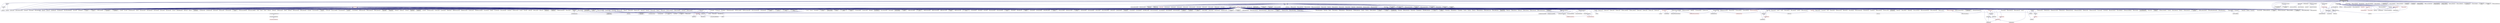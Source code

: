 digraph "high_resolution_timer.hpp"
{
  edge [fontname="Helvetica",fontsize="10",labelfontname="Helvetica",labelfontsize="10"];
  node [fontname="Helvetica",fontsize="10",shape=record];
  Node19 [label="high_resolution_timer.hpp",height=0.2,width=0.4,color="black", fillcolor="grey75", style="filled", fontcolor="black"];
  Node19 -> Node20 [dir="back",color="midnightblue",fontsize="10",style="solid",fontname="Helvetica"];
  Node20 [label="solver.hpp",height=0.2,width=0.4,color="black", fillcolor="white", style="filled",URL="$db/d9a/server_2solver_8hpp.html"];
  Node20 -> Node21 [dir="back",color="midnightblue",fontsize="10",style="solid",fontname="Helvetica"];
  Node21 [label="solver.hpp",height=0.2,width=0.4,color="black", fillcolor="white", style="filled",URL="$d2/d1c/solver_8hpp.html"];
  Node21 -> Node22 [dir="back",color="midnightblue",fontsize="10",style="solid",fontname="Helvetica"];
  Node22 [label="jacobi.cpp",height=0.2,width=0.4,color="black", fillcolor="white", style="filled",URL="$d2/d27/jacobi_8cpp.html"];
  Node20 -> Node23 [dir="back",color="midnightblue",fontsize="10",style="solid",fontname="Helvetica"];
  Node23 [label="solver.cpp",height=0.2,width=0.4,color="black", fillcolor="white", style="filled",URL="$d6/d94/solver_8cpp.html"];
  Node19 -> Node24 [dir="back",color="midnightblue",fontsize="10",style="solid",fontname="Helvetica"];
  Node24 [label="jacobi_hpx.cpp",height=0.2,width=0.4,color="black", fillcolor="white", style="filled",URL="$d8/d72/jacobi__hpx_8cpp.html"];
  Node19 -> Node25 [dir="back",color="midnightblue",fontsize="10",style="solid",fontname="Helvetica"];
  Node25 [label="jacobi_nonuniform_hpx.cpp",height=0.2,width=0.4,color="black", fillcolor="white", style="filled",URL="$de/d56/jacobi__nonuniform__hpx_8cpp.html"];
  Node19 -> Node26 [dir="back",color="midnightblue",fontsize="10",style="solid",fontname="Helvetica"];
  Node26 [label="jacobi_nonuniform_omp.hpp",height=0.2,width=0.4,color="black", fillcolor="white", style="filled",URL="$da/dcc/jacobi__nonuniform__omp_8hpp.html"];
  Node26 -> Node27 [dir="back",color="midnightblue",fontsize="10",style="solid",fontname="Helvetica"];
  Node27 [label="jacobi_nonuniform_omp\l_dynamic.cpp",height=0.2,width=0.4,color="black", fillcolor="white", style="filled",URL="$d4/dcf/jacobi__nonuniform__omp__dynamic_8cpp.html"];
  Node26 -> Node28 [dir="back",color="midnightblue",fontsize="10",style="solid",fontname="Helvetica"];
  Node28 [label="jacobi_nonuniform_omp\l_static.cpp",height=0.2,width=0.4,color="black", fillcolor="white", style="filled",URL="$d6/de1/jacobi__nonuniform__omp__static_8cpp.html"];
  Node19 -> Node29 [dir="back",color="midnightblue",fontsize="10",style="solid",fontname="Helvetica"];
  Node29 [label="jacobi_omp.hpp",height=0.2,width=0.4,color="black", fillcolor="white", style="filled",URL="$d0/d06/jacobi__omp_8hpp.html"];
  Node29 -> Node30 [dir="back",color="midnightblue",fontsize="10",style="solid",fontname="Helvetica"];
  Node30 [label="jacobi_omp_dynamic.cpp",height=0.2,width=0.4,color="black", fillcolor="white", style="filled",URL="$d8/dab/jacobi__omp__dynamic_8cpp.html"];
  Node29 -> Node31 [dir="back",color="midnightblue",fontsize="10",style="solid",fontname="Helvetica"];
  Node31 [label="jacobi_omp_static.cpp",height=0.2,width=0.4,color="black", fillcolor="white", style="filled",URL="$d0/dbb/jacobi__omp__static_8cpp.html"];
  Node19 -> Node32 [dir="back",color="midnightblue",fontsize="10",style="solid",fontname="Helvetica"];
  Node32 [label="quicksort.cpp",height=0.2,width=0.4,color="black", fillcolor="white", style="filled",URL="$d3/d1e/quicksort_8cpp.html"];
  Node19 -> Node33 [dir="back",color="midnightblue",fontsize="10",style="solid",fontname="Helvetica"];
  Node33 [label="timed_futures.cpp",height=0.2,width=0.4,color="black", fillcolor="white", style="filled",URL="$d6/d8d/timed__futures_8cpp.html"];
  Node19 -> Node34 [dir="back",color="midnightblue",fontsize="10",style="solid",fontname="Helvetica"];
  Node34 [label="timed_wake.cpp",height=0.2,width=0.4,color="black", fillcolor="white", style="filled",URL="$d8/df9/timed__wake_8cpp.html"];
  Node19 -> Node35 [dir="back",color="midnightblue",fontsize="10",style="solid",fontname="Helvetica"];
  Node35 [label="simple_central_tuplespace.hpp",height=0.2,width=0.4,color="black", fillcolor="white", style="filled",URL="$db/d69/server_2simple__central__tuplespace_8hpp.html"];
  Node35 -> Node36 [dir="back",color="midnightblue",fontsize="10",style="solid",fontname="Helvetica"];
  Node36 [label="simple_central_tuplespace.cpp",height=0.2,width=0.4,color="black", fillcolor="white", style="filled",URL="$d3/dec/simple__central__tuplespace_8cpp.html"];
  Node35 -> Node37 [dir="back",color="midnightblue",fontsize="10",style="solid",fontname="Helvetica"];
  Node37 [label="simple_central_tuplespace.hpp",height=0.2,width=0.4,color="black", fillcolor="white", style="filled",URL="$d0/d4b/stubs_2simple__central__tuplespace_8hpp.html"];
  Node37 -> Node38 [dir="back",color="midnightblue",fontsize="10",style="solid",fontname="Helvetica"];
  Node38 [label="simple_central_tuplespace.hpp",height=0.2,width=0.4,color="red", fillcolor="white", style="filled",URL="$d5/ddd/simple__central__tuplespace_8hpp.html"];
  Node19 -> Node40 [dir="back",color="midnightblue",fontsize="10",style="solid",fontname="Helvetica"];
  Node40 [label="tuples_warehouse.hpp",height=0.2,width=0.4,color="black", fillcolor="white", style="filled",URL="$da/de6/tuples__warehouse_8hpp.html"];
  Node40 -> Node35 [dir="back",color="midnightblue",fontsize="10",style="solid",fontname="Helvetica"];
  Node19 -> Node41 [dir="back",color="midnightblue",fontsize="10",style="solid",fontname="Helvetica"];
  Node41 [label="util.hpp",height=0.2,width=0.4,color="black", fillcolor="white", style="filled",URL="$df/d72/include_2util_8hpp.html"];
  Node41 -> Node42 [dir="back",color="midnightblue",fontsize="10",style="solid",fontname="Helvetica"];
  Node42 [label="1d_stencil_4_throttle.cpp",height=0.2,width=0.4,color="black", fillcolor="white", style="filled",URL="$d6/de5/1d__stencil__4__throttle_8cpp.html"];
  Node41 -> Node43 [dir="back",color="midnightblue",fontsize="10",style="solid",fontname="Helvetica"];
  Node43 [label="allgather_and_gate.hpp",height=0.2,width=0.4,color="black", fillcolor="white", style="filled",URL="$d9/dbb/allgather__and__gate_8hpp.html"];
  Node43 -> Node44 [dir="back",color="midnightblue",fontsize="10",style="solid",fontname="Helvetica"];
  Node44 [label="allgather_module.cpp",height=0.2,width=0.4,color="black", fillcolor="white", style="filled",URL="$df/de4/allgather__module_8cpp.html"];
  Node43 -> Node45 [dir="back",color="midnightblue",fontsize="10",style="solid",fontname="Helvetica"];
  Node45 [label="allgather_and_gate.cpp",height=0.2,width=0.4,color="black", fillcolor="white", style="filled",URL="$d1/d56/allgather__and__gate_8cpp.html"];
  Node43 -> Node46 [dir="back",color="midnightblue",fontsize="10",style="solid",fontname="Helvetica"];
  Node46 [label="ag_client.cpp",height=0.2,width=0.4,color="black", fillcolor="white", style="filled",URL="$d4/d5d/ag__client_8cpp.html"];
  Node41 -> Node45 [dir="back",color="midnightblue",fontsize="10",style="solid",fontname="Helvetica"];
  Node41 -> Node47 [dir="back",color="midnightblue",fontsize="10",style="solid",fontname="Helvetica"];
  Node47 [label="apex_balance.cpp",height=0.2,width=0.4,color="black", fillcolor="white", style="filled",URL="$d4/d8e/apex__balance_8cpp.html"];
  Node41 -> Node48 [dir="back",color="midnightblue",fontsize="10",style="solid",fontname="Helvetica"];
  Node48 [label="apex_fibonacci.cpp",height=0.2,width=0.4,color="black", fillcolor="white", style="filled",URL="$de/de1/apex__fibonacci_8cpp.html"];
  Node41 -> Node49 [dir="back",color="midnightblue",fontsize="10",style="solid",fontname="Helvetica"];
  Node49 [label="apex_policy_engine\l_active_thread_count.cpp",height=0.2,width=0.4,color="black", fillcolor="white", style="filled",URL="$d5/d01/apex__policy__engine__active__thread__count_8cpp.html"];
  Node41 -> Node50 [dir="back",color="midnightblue",fontsize="10",style="solid",fontname="Helvetica"];
  Node50 [label="apex_policy_engine\l_events.cpp",height=0.2,width=0.4,color="black", fillcolor="white", style="filled",URL="$df/d0f/apex__policy__engine__events_8cpp.html"];
  Node41 -> Node51 [dir="back",color="midnightblue",fontsize="10",style="solid",fontname="Helvetica"];
  Node51 [label="apex_policy_engine\l_periodic.cpp",height=0.2,width=0.4,color="black", fillcolor="white", style="filled",URL="$d5/d7b/apex__policy__engine__periodic_8cpp.html"];
  Node41 -> Node52 [dir="back",color="midnightblue",fontsize="10",style="solid",fontname="Helvetica"];
  Node52 [label="async_io_low_level.cpp",height=0.2,width=0.4,color="black", fillcolor="white", style="filled",URL="$dc/d10/async__io__low__level_8cpp.html"];
  Node41 -> Node53 [dir="back",color="midnightblue",fontsize="10",style="solid",fontname="Helvetica"];
  Node53 [label="sine.cpp",height=0.2,width=0.4,color="black", fillcolor="white", style="filled",URL="$d5/dd8/sine_8cpp.html"];
  Node41 -> Node54 [dir="back",color="midnightblue",fontsize="10",style="solid",fontname="Helvetica"];
  Node54 [label="factorial.cpp",height=0.2,width=0.4,color="black", fillcolor="white", style="filled",URL="$d9/d00/factorial_8cpp.html"];
  Node41 -> Node55 [dir="back",color="midnightblue",fontsize="10",style="solid",fontname="Helvetica"];
  Node55 [label="fibonacci.cpp",height=0.2,width=0.4,color="black", fillcolor="white", style="filled",URL="$d9/d89/fibonacci_8cpp.html"];
  Node41 -> Node56 [dir="back",color="midnightblue",fontsize="10",style="solid",fontname="Helvetica"];
  Node56 [label="fibonacci_await.cpp",height=0.2,width=0.4,color="black", fillcolor="white", style="filled",URL="$dc/d1c/fibonacci__await_8cpp.html"];
  Node41 -> Node57 [dir="back",color="midnightblue",fontsize="10",style="solid",fontname="Helvetica"];
  Node57 [label="fibonacci_dataflow.cpp",height=0.2,width=0.4,color="black", fillcolor="white", style="filled",URL="$df/d3d/fibonacci__dataflow_8cpp.html"];
  Node41 -> Node58 [dir="back",color="midnightblue",fontsize="10",style="solid",fontname="Helvetica"];
  Node58 [label="fibonacci_futures.cpp",height=0.2,width=0.4,color="black", fillcolor="white", style="filled",URL="$d6/de3/fibonacci__futures_8cpp.html"];
  Node41 -> Node59 [dir="back",color="midnightblue",fontsize="10",style="solid",fontname="Helvetica"];
  Node59 [label="fibonacci_futures_distributed.cpp",height=0.2,width=0.4,color="black", fillcolor="white", style="filled",URL="$d1/dc9/fibonacci__futures__distributed_8cpp.html"];
  Node41 -> Node60 [dir="back",color="midnightblue",fontsize="10",style="solid",fontname="Helvetica"];
  Node60 [label="fibonacci_one.cpp",height=0.2,width=0.4,color="black", fillcolor="white", style="filled",URL="$d8/d78/fibonacci__one_8cpp.html"];
  Node41 -> Node61 [dir="back",color="midnightblue",fontsize="10",style="solid",fontname="Helvetica"];
  Node61 [label="fractals.cpp",height=0.2,width=0.4,color="black", fillcolor="white", style="filled",URL="$d8/d58/fractals_8cpp.html"];
  Node41 -> Node62 [dir="back",color="midnightblue",fontsize="10",style="solid",fontname="Helvetica"];
  Node62 [label="fractals_executor.cpp",height=0.2,width=0.4,color="black", fillcolor="white", style="filled",URL="$d9/da9/fractals__executor_8cpp.html"];
  Node41 -> Node63 [dir="back",color="midnightblue",fontsize="10",style="solid",fontname="Helvetica"];
  Node63 [label="fractals_struct.cpp",height=0.2,width=0.4,color="black", fillcolor="white", style="filled",URL="$d8/d2f/fractals__struct_8cpp.html"];
  Node41 -> Node64 [dir="back",color="midnightblue",fontsize="10",style="solid",fontname="Helvetica"];
  Node64 [label="interval_timer.cpp",height=0.2,width=0.4,color="black", fillcolor="white", style="filled",URL="$de/df1/examples_2quickstart_2interval__timer_8cpp.html"];
  Node41 -> Node65 [dir="back",color="midnightblue",fontsize="10",style="solid",fontname="Helvetica"];
  Node65 [label="sierpinski.cpp",height=0.2,width=0.4,color="black", fillcolor="white", style="filled",URL="$d3/d7e/sierpinski_8cpp.html"];
  Node41 -> Node66 [dir="back",color="midnightblue",fontsize="10",style="solid",fontname="Helvetica"];
  Node66 [label="spell_check_file.cpp",height=0.2,width=0.4,color="black", fillcolor="white", style="filled",URL="$df/df7/spell__check__file_8cpp.html"];
  Node41 -> Node67 [dir="back",color="midnightblue",fontsize="10",style="solid",fontname="Helvetica"];
  Node67 [label="spell_check_simple.cpp",height=0.2,width=0.4,color="black", fillcolor="white", style="filled",URL="$dd/d54/spell__check__simple_8cpp.html"];
  Node41 -> Node68 [dir="back",color="midnightblue",fontsize="10",style="solid",fontname="Helvetica"];
  Node68 [label="thread_aware_timer.cpp",height=0.2,width=0.4,color="black", fillcolor="white", style="filled",URL="$df/d11/examples_2thread__aware__timer_2thread__aware__timer_8cpp.html"];
  Node41 -> Node69 [dir="back",color="midnightblue",fontsize="10",style="solid",fontname="Helvetica"];
  Node69 [label="hpx.hpp",height=0.2,width=0.4,color="red", fillcolor="white", style="filled",URL="$d0/daa/hpx_8hpp.html"];
  Node69 -> Node70 [dir="back",color="midnightblue",fontsize="10",style="solid",fontname="Helvetica"];
  Node70 [label="1d_stencil_1.cpp",height=0.2,width=0.4,color="black", fillcolor="white", style="filled",URL="$d2/db1/1d__stencil__1_8cpp.html"];
  Node69 -> Node71 [dir="back",color="midnightblue",fontsize="10",style="solid",fontname="Helvetica"];
  Node71 [label="1d_stencil_2.cpp",height=0.2,width=0.4,color="black", fillcolor="white", style="filled",URL="$d3/dd1/1d__stencil__2_8cpp.html"];
  Node69 -> Node72 [dir="back",color="midnightblue",fontsize="10",style="solid",fontname="Helvetica"];
  Node72 [label="1d_stencil_3.cpp",height=0.2,width=0.4,color="black", fillcolor="white", style="filled",URL="$db/d19/1d__stencil__3_8cpp.html"];
  Node69 -> Node73 [dir="back",color="midnightblue",fontsize="10",style="solid",fontname="Helvetica"];
  Node73 [label="1d_stencil_4.cpp",height=0.2,width=0.4,color="black", fillcolor="white", style="filled",URL="$d1/d7d/1d__stencil__4_8cpp.html"];
  Node69 -> Node74 [dir="back",color="midnightblue",fontsize="10",style="solid",fontname="Helvetica"];
  Node74 [label="1d_stencil_4_parallel.cpp",height=0.2,width=0.4,color="black", fillcolor="white", style="filled",URL="$d6/d05/1d__stencil__4__parallel_8cpp.html"];
  Node69 -> Node75 [dir="back",color="midnightblue",fontsize="10",style="solid",fontname="Helvetica"];
  Node75 [label="1d_stencil_4_repart.cpp",height=0.2,width=0.4,color="black", fillcolor="white", style="filled",URL="$d0/d6b/1d__stencil__4__repart_8cpp.html"];
  Node69 -> Node42 [dir="back",color="midnightblue",fontsize="10",style="solid",fontname="Helvetica"];
  Node69 -> Node76 [dir="back",color="midnightblue",fontsize="10",style="solid",fontname="Helvetica"];
  Node76 [label="1d_stencil_5.cpp",height=0.2,width=0.4,color="black", fillcolor="white", style="filled",URL="$d7/d2a/1d__stencil__5_8cpp.html"];
  Node69 -> Node77 [dir="back",color="midnightblue",fontsize="10",style="solid",fontname="Helvetica"];
  Node77 [label="1d_stencil_6.cpp",height=0.2,width=0.4,color="black", fillcolor="white", style="filled",URL="$db/de7/1d__stencil__6_8cpp.html"];
  Node69 -> Node78 [dir="back",color="midnightblue",fontsize="10",style="solid",fontname="Helvetica"];
  Node78 [label="1d_stencil_7.cpp",height=0.2,width=0.4,color="black", fillcolor="white", style="filled",URL="$d4/d5a/1d__stencil__7_8cpp.html"];
  Node69 -> Node79 [dir="back",color="midnightblue",fontsize="10",style="solid",fontname="Helvetica"];
  Node79 [label="1d_stencil_8.cpp",height=0.2,width=0.4,color="black", fillcolor="white", style="filled",URL="$df/de0/1d__stencil__8_8cpp.html"];
  Node69 -> Node80 [dir="back",color="midnightblue",fontsize="10",style="solid",fontname="Helvetica"];
  Node80 [label="accumulator.cpp",height=0.2,width=0.4,color="black", fillcolor="white", style="filled",URL="$d1/d81/accumulator_8cpp.html"];
  Node69 -> Node81 [dir="back",color="midnightblue",fontsize="10",style="solid",fontname="Helvetica"];
  Node81 [label="accumulator.hpp",height=0.2,width=0.4,color="red", fillcolor="white", style="filled",URL="$d4/d9d/server_2accumulator_8hpp.html"];
  Node81 -> Node80 [dir="back",color="midnightblue",fontsize="10",style="solid",fontname="Helvetica"];
  Node69 -> Node84 [dir="back",color="midnightblue",fontsize="10",style="solid",fontname="Helvetica"];
  Node84 [label="template_function_accumulator.hpp",height=0.2,width=0.4,color="black", fillcolor="white", style="filled",URL="$d7/da6/server_2template__function__accumulator_8hpp.html"];
  Node84 -> Node85 [dir="back",color="midnightblue",fontsize="10",style="solid",fontname="Helvetica"];
  Node85 [label="template_function_accumulator.cpp",height=0.2,width=0.4,color="black", fillcolor="white", style="filled",URL="$d5/d02/template__function__accumulator_8cpp.html"];
  Node84 -> Node86 [dir="back",color="midnightblue",fontsize="10",style="solid",fontname="Helvetica"];
  Node86 [label="template_function_accumulator.hpp",height=0.2,width=0.4,color="red", fillcolor="white", style="filled",URL="$d3/de9/template__function__accumulator_8hpp.html"];
  Node69 -> Node88 [dir="back",color="midnightblue",fontsize="10",style="solid",fontname="Helvetica"];
  Node88 [label="template_accumulator.cpp",height=0.2,width=0.4,color="black", fillcolor="white", style="filled",URL="$d0/d4a/template__accumulator_8cpp.html"];
  Node69 -> Node85 [dir="back",color="midnightblue",fontsize="10",style="solid",fontname="Helvetica"];
  Node69 -> Node86 [dir="back",color="midnightblue",fontsize="10",style="solid",fontname="Helvetica"];
  Node69 -> Node44 [dir="back",color="midnightblue",fontsize="10",style="solid",fontname="Helvetica"];
  Node69 -> Node89 [dir="back",color="midnightblue",fontsize="10",style="solid",fontname="Helvetica"];
  Node89 [label="allgather.cpp",height=0.2,width=0.4,color="black", fillcolor="white", style="filled",URL="$d7/d06/allgather_8cpp.html"];
  Node69 -> Node45 [dir="back",color="midnightblue",fontsize="10",style="solid",fontname="Helvetica"];
  Node69 -> Node46 [dir="back",color="midnightblue",fontsize="10",style="solid",fontname="Helvetica"];
  Node69 -> Node90 [dir="back",color="midnightblue",fontsize="10",style="solid",fontname="Helvetica"];
  Node90 [label="hpx_thread_phase.cpp",height=0.2,width=0.4,color="black", fillcolor="white", style="filled",URL="$d5/dca/hpx__thread__phase_8cpp.html"];
  Node69 -> Node91 [dir="back",color="midnightblue",fontsize="10",style="solid",fontname="Helvetica"];
  Node91 [label="os_thread_num.cpp",height=0.2,width=0.4,color="black", fillcolor="white", style="filled",URL="$d2/dfb/os__thread__num_8cpp.html"];
  Node69 -> Node92 [dir="back",color="midnightblue",fontsize="10",style="solid",fontname="Helvetica"];
  Node92 [label="cancelable_action.cpp",height=0.2,width=0.4,color="black", fillcolor="white", style="filled",URL="$d5/d0c/cancelable__action_8cpp.html"];
  Node69 -> Node93 [dir="back",color="midnightblue",fontsize="10",style="solid",fontname="Helvetica"];
  Node93 [label="cancelable_action.hpp",height=0.2,width=0.4,color="black", fillcolor="white", style="filled",URL="$d5/d4d/server_2cancelable__action_8hpp.html"];
  Node93 -> Node92 [dir="back",color="midnightblue",fontsize="10",style="solid",fontname="Helvetica"];
  Node93 -> Node94 [dir="back",color="midnightblue",fontsize="10",style="solid",fontname="Helvetica"];
  Node94 [label="cancelable_action.hpp",height=0.2,width=0.4,color="red", fillcolor="white", style="filled",URL="$d0/da3/stubs_2cancelable__action_8hpp.html"];
  Node69 -> Node94 [dir="back",color="midnightblue",fontsize="10",style="solid",fontname="Helvetica"];
  Node69 -> Node96 [dir="back",color="midnightblue",fontsize="10",style="solid",fontname="Helvetica"];
  Node96 [label="cancelable_action_client.cpp",height=0.2,width=0.4,color="black", fillcolor="white", style="filled",URL="$d1/db8/cancelable__action__client_8cpp.html"];
  Node69 -> Node97 [dir="back",color="midnightblue",fontsize="10",style="solid",fontname="Helvetica"];
  Node97 [label="cublas_matmul.cpp",height=0.2,width=0.4,color="black", fillcolor="white", style="filled",URL="$dd/d84/cublas__matmul_8cpp.html"];
  Node69 -> Node98 [dir="back",color="midnightblue",fontsize="10",style="solid",fontname="Helvetica"];
  Node98 [label="win_perf_counters.cpp",height=0.2,width=0.4,color="black", fillcolor="white", style="filled",URL="$d8/d11/win__perf__counters_8cpp.html"];
  Node69 -> Node99 [dir="back",color="midnightblue",fontsize="10",style="solid",fontname="Helvetica"];
  Node99 [label="win_perf_counters.hpp",height=0.2,width=0.4,color="black", fillcolor="white", style="filled",URL="$d5/da7/win__perf__counters_8hpp.html"];
  Node69 -> Node100 [dir="back",color="midnightblue",fontsize="10",style="solid",fontname="Helvetica"];
  Node100 [label="hello_world_component.hpp",height=0.2,width=0.4,color="red", fillcolor="white", style="filled",URL="$df/df0/hello__world__component_8hpp.html"];
  Node69 -> Node103 [dir="back",color="midnightblue",fontsize="10",style="solid",fontname="Helvetica"];
  Node103 [label="interpolate1d.cpp",height=0.2,width=0.4,color="black", fillcolor="white", style="filled",URL="$d0/d05/interpolate1d_8cpp.html"];
  Node69 -> Node104 [dir="back",color="midnightblue",fontsize="10",style="solid",fontname="Helvetica"];
  Node104 [label="partition.hpp",height=0.2,width=0.4,color="black", fillcolor="white", style="filled",URL="$d0/d7a/examples_2interpolate1d_2interpolate1d_2partition_8hpp.html"];
  Node104 -> Node103 [dir="back",color="midnightblue",fontsize="10",style="solid",fontname="Helvetica"];
  Node104 -> Node105 [dir="back",color="midnightblue",fontsize="10",style="solid",fontname="Helvetica"];
  Node105 [label="interpolate1d.hpp",height=0.2,width=0.4,color="red", fillcolor="white", style="filled",URL="$d4/dc7/interpolate1d_8hpp.html"];
  Node105 -> Node103 [dir="back",color="midnightblue",fontsize="10",style="solid",fontname="Helvetica"];
  Node69 -> Node107 [dir="back",color="midnightblue",fontsize="10",style="solid",fontname="Helvetica"];
  Node107 [label="partition.hpp",height=0.2,width=0.4,color="black", fillcolor="white", style="filled",URL="$d0/dff/examples_2interpolate1d_2interpolate1d_2server_2partition_8hpp.html"];
  Node107 -> Node104 [dir="back",color="midnightblue",fontsize="10",style="solid",fontname="Helvetica"];
  Node107 -> Node108 [dir="back",color="midnightblue",fontsize="10",style="solid",fontname="Helvetica"];
  Node108 [label="partition.cpp",height=0.2,width=0.4,color="black", fillcolor="white", style="filled",URL="$d0/d4f/examples_2interpolate1d_2interpolate1d_2server_2partition_8cpp.html"];
  Node69 -> Node105 [dir="back",color="midnightblue",fontsize="10",style="solid",fontname="Helvetica"];
  Node69 -> Node109 [dir="back",color="midnightblue",fontsize="10",style="solid",fontname="Helvetica"];
  Node109 [label="read_values.cpp",height=0.2,width=0.4,color="black", fillcolor="white", style="filled",URL="$d0/d8c/interpolate1d_2interpolate1d_2read__values_8cpp.html"];
  Node69 -> Node108 [dir="back",color="midnightblue",fontsize="10",style="solid",fontname="Helvetica"];
  Node69 -> Node22 [dir="back",color="midnightblue",fontsize="10",style="solid",fontname="Helvetica"];
  Node69 -> Node110 [dir="back",color="midnightblue",fontsize="10",style="solid",fontname="Helvetica"];
  Node110 [label="grid.cpp",height=0.2,width=0.4,color="black", fillcolor="white", style="filled",URL="$d6/d1b/jacobi__component_2grid_8cpp.html"];
  Node69 -> Node111 [dir="back",color="midnightblue",fontsize="10",style="solid",fontname="Helvetica"];
  Node111 [label="row.cpp",height=0.2,width=0.4,color="black", fillcolor="white", style="filled",URL="$d3/d86/server_2row_8cpp.html"];
  Node69 -> Node23 [dir="back",color="midnightblue",fontsize="10",style="solid",fontname="Helvetica"];
  Node69 -> Node112 [dir="back",color="midnightblue",fontsize="10",style="solid",fontname="Helvetica"];
  Node112 [label="stencil_iterator.cpp",height=0.2,width=0.4,color="black", fillcolor="white", style="filled",URL="$d6/de1/server_2stencil__iterator_8cpp.html"];
  Node69 -> Node113 [dir="back",color="midnightblue",fontsize="10",style="solid",fontname="Helvetica"];
  Node113 [label="stencil_iterator.cpp",height=0.2,width=0.4,color="black", fillcolor="white", style="filled",URL="$d7/d71/stencil__iterator_8cpp.html"];
  Node69 -> Node114 [dir="back",color="midnightblue",fontsize="10",style="solid",fontname="Helvetica"];
  Node114 [label="jacobi.cpp",height=0.2,width=0.4,color="black", fillcolor="white", style="filled",URL="$d3/d44/smp_2jacobi_8cpp.html"];
  Node69 -> Node24 [dir="back",color="midnightblue",fontsize="10",style="solid",fontname="Helvetica"];
  Node69 -> Node115 [dir="back",color="midnightblue",fontsize="10",style="solid",fontname="Helvetica"];
  Node115 [label="jacobi_nonuniform.cpp",height=0.2,width=0.4,color="black", fillcolor="white", style="filled",URL="$dd/ddc/jacobi__nonuniform_8cpp.html"];
  Node69 -> Node25 [dir="back",color="midnightblue",fontsize="10",style="solid",fontname="Helvetica"];
  Node69 -> Node116 [dir="back",color="midnightblue",fontsize="10",style="solid",fontname="Helvetica"];
  Node116 [label="nqueen.cpp",height=0.2,width=0.4,color="black", fillcolor="white", style="filled",URL="$db/dca/nqueen_8cpp.html"];
  Node69 -> Node117 [dir="back",color="midnightblue",fontsize="10",style="solid",fontname="Helvetica"];
  Node117 [label="nqueen.hpp",height=0.2,width=0.4,color="red", fillcolor="white", style="filled",URL="$de/d58/server_2nqueen_8hpp.html"];
  Node117 -> Node116 [dir="back",color="midnightblue",fontsize="10",style="solid",fontname="Helvetica"];
  Node69 -> Node120 [dir="back",color="midnightblue",fontsize="10",style="solid",fontname="Helvetica"];
  Node120 [label="nqueen_client.cpp",height=0.2,width=0.4,color="black", fillcolor="white", style="filled",URL="$d3/d5e/nqueen__client_8cpp.html"];
  Node69 -> Node121 [dir="back",color="midnightblue",fontsize="10",style="solid",fontname="Helvetica"];
  Node121 [label="sine.cpp",height=0.2,width=0.4,color="black", fillcolor="white", style="filled",URL="$d3/d0d/server_2sine_8cpp.html"];
  Node69 -> Node122 [dir="back",color="midnightblue",fontsize="10",style="solid",fontname="Helvetica"];
  Node122 [label="sine.hpp",height=0.2,width=0.4,color="black", fillcolor="white", style="filled",URL="$d8/dac/sine_8hpp.html"];
  Node122 -> Node121 [dir="back",color="midnightblue",fontsize="10",style="solid",fontname="Helvetica"];
  Node122 -> Node53 [dir="back",color="midnightblue",fontsize="10",style="solid",fontname="Helvetica"];
  Node69 -> Node53 [dir="back",color="midnightblue",fontsize="10",style="solid",fontname="Helvetica"];
  Node69 -> Node123 [dir="back",color="midnightblue",fontsize="10",style="solid",fontname="Helvetica"];
  Node123 [label="sine_client.cpp",height=0.2,width=0.4,color="black", fillcolor="white", style="filled",URL="$db/d62/sine__client_8cpp.html"];
  Node69 -> Node124 [dir="back",color="midnightblue",fontsize="10",style="solid",fontname="Helvetica"];
  Node124 [label="qt.cpp",height=0.2,width=0.4,color="black", fillcolor="white", style="filled",URL="$df/d90/qt_8cpp.html"];
  Node69 -> Node125 [dir="back",color="midnightblue",fontsize="10",style="solid",fontname="Helvetica"];
  Node125 [label="queue_client.cpp",height=0.2,width=0.4,color="black", fillcolor="white", style="filled",URL="$d7/d96/queue__client_8cpp.html"];
  Node69 -> Node126 [dir="back",color="midnightblue",fontsize="10",style="solid",fontname="Helvetica"];
  Node126 [label="customize_async.cpp",height=0.2,width=0.4,color="black", fillcolor="white", style="filled",URL="$d0/d82/customize__async_8cpp.html"];
  Node69 -> Node127 [dir="back",color="midnightblue",fontsize="10",style="solid",fontname="Helvetica"];
  Node127 [label="data_actions.cpp",height=0.2,width=0.4,color="black", fillcolor="white", style="filled",URL="$dc/d68/data__actions_8cpp.html"];
  Node69 -> Node128 [dir="back",color="midnightblue",fontsize="10",style="solid",fontname="Helvetica"];
  Node128 [label="error_handling.cpp",height=0.2,width=0.4,color="black", fillcolor="white", style="filled",URL="$d9/d96/error__handling_8cpp.html"];
  Node69 -> Node129 [dir="back",color="midnightblue",fontsize="10",style="solid",fontname="Helvetica"];
  Node129 [label="event_synchronization.cpp",height=0.2,width=0.4,color="black", fillcolor="white", style="filled",URL="$d0/d35/event__synchronization_8cpp.html"];
  Node69 -> Node54 [dir="back",color="midnightblue",fontsize="10",style="solid",fontname="Helvetica"];
  Node69 -> Node130 [dir="back",color="midnightblue",fontsize="10",style="solid",fontname="Helvetica"];
  Node130 [label="file_serialization.cpp",height=0.2,width=0.4,color="black", fillcolor="white", style="filled",URL="$de/d58/file__serialization_8cpp.html"];
  Node69 -> Node131 [dir="back",color="midnightblue",fontsize="10",style="solid",fontname="Helvetica"];
  Node131 [label="init_globally.cpp",height=0.2,width=0.4,color="black", fillcolor="white", style="filled",URL="$d6/dad/init__globally_8cpp.html"];
  Node69 -> Node132 [dir="back",color="midnightblue",fontsize="10",style="solid",fontname="Helvetica"];
  Node132 [label="interest_calculator.cpp",height=0.2,width=0.4,color="black", fillcolor="white", style="filled",URL="$d2/d86/interest__calculator_8cpp.html"];
  Node69 -> Node133 [dir="back",color="midnightblue",fontsize="10",style="solid",fontname="Helvetica"];
  Node133 [label="non_atomic_rma.cpp",height=0.2,width=0.4,color="black", fillcolor="white", style="filled",URL="$d7/d8b/non__atomic__rma_8cpp.html"];
  Node69 -> Node134 [dir="back",color="midnightblue",fontsize="10",style="solid",fontname="Helvetica"];
  Node134 [label="partitioned_vector\l_spmd_foreach.cpp",height=0.2,width=0.4,color="black", fillcolor="white", style="filled",URL="$db/d7c/partitioned__vector__spmd__foreach_8cpp.html"];
  Node69 -> Node135 [dir="back",color="midnightblue",fontsize="10",style="solid",fontname="Helvetica"];
  Node135 [label="pipeline1.cpp",height=0.2,width=0.4,color="black", fillcolor="white", style="filled",URL="$d5/d77/pipeline1_8cpp.html"];
  Node69 -> Node32 [dir="back",color="midnightblue",fontsize="10",style="solid",fontname="Helvetica"];
  Node69 -> Node136 [dir="back",color="midnightblue",fontsize="10",style="solid",fontname="Helvetica"];
  Node136 [label="receive_buffer.cpp",height=0.2,width=0.4,color="black", fillcolor="white", style="filled",URL="$d7/d10/receive__buffer_8cpp.html"];
  Node69 -> Node137 [dir="back",color="midnightblue",fontsize="10",style="solid",fontname="Helvetica"];
  Node137 [label="safe_object.cpp",height=0.2,width=0.4,color="black", fillcolor="white", style="filled",URL="$dd/d52/safe__object_8cpp.html"];
  Node69 -> Node138 [dir="back",color="midnightblue",fontsize="10",style="solid",fontname="Helvetica"];
  Node138 [label="sort_by_key_demo.cpp",height=0.2,width=0.4,color="black", fillcolor="white", style="filled",URL="$da/d20/sort__by__key__demo_8cpp.html"];
  Node69 -> Node34 [dir="back",color="midnightblue",fontsize="10",style="solid",fontname="Helvetica"];
  Node69 -> Node139 [dir="back",color="midnightblue",fontsize="10",style="solid",fontname="Helvetica"];
  Node139 [label="vector_counting_dotproduct.cpp",height=0.2,width=0.4,color="black", fillcolor="white", style="filled",URL="$df/de9/vector__counting__dotproduct_8cpp.html"];
  Node69 -> Node140 [dir="back",color="midnightblue",fontsize="10",style="solid",fontname="Helvetica"];
  Node140 [label="vector_zip_dotproduct.cpp",height=0.2,width=0.4,color="black", fillcolor="white", style="filled",URL="$dc/d18/vector__zip__dotproduct_8cpp.html"];
  Node69 -> Node141 [dir="back",color="midnightblue",fontsize="10",style="solid",fontname="Helvetica"];
  Node141 [label="zerocopy_rdma.cpp",height=0.2,width=0.4,color="black", fillcolor="white", style="filled",URL="$d1/dad/zerocopy__rdma_8cpp.html"];
  Node69 -> Node142 [dir="back",color="midnightblue",fontsize="10",style="solid",fontname="Helvetica"];
  Node142 [label="random_mem_access.cpp",height=0.2,width=0.4,color="black", fillcolor="white", style="filled",URL="$d1/d51/random__mem__access_8cpp.html"];
  Node69 -> Node143 [dir="back",color="midnightblue",fontsize="10",style="solid",fontname="Helvetica"];
  Node143 [label="random_mem_access.hpp",height=0.2,width=0.4,color="red", fillcolor="white", style="filled",URL="$d0/d19/server_2random__mem__access_8hpp.html"];
  Node143 -> Node142 [dir="back",color="midnightblue",fontsize="10",style="solid",fontname="Helvetica"];
  Node69 -> Node146 [dir="back",color="midnightblue",fontsize="10",style="solid",fontname="Helvetica"];
  Node146 [label="random_mem_access_client.cpp",height=0.2,width=0.4,color="black", fillcolor="white", style="filled",URL="$df/d1b/random__mem__access__client_8cpp.html"];
  Node69 -> Node147 [dir="back",color="midnightblue",fontsize="10",style="solid",fontname="Helvetica"];
  Node147 [label="oversubscribing_resource\l_partitioner.cpp",height=0.2,width=0.4,color="black", fillcolor="white", style="filled",URL="$dd/dee/oversubscribing__resource__partitioner_8cpp.html"];
  Node69 -> Node148 [dir="back",color="midnightblue",fontsize="10",style="solid",fontname="Helvetica"];
  Node148 [label="simple_resource_partitioner.cpp",height=0.2,width=0.4,color="black", fillcolor="white", style="filled",URL="$d5/df9/simple__resource__partitioner_8cpp.html"];
  Node69 -> Node149 [dir="back",color="midnightblue",fontsize="10",style="solid",fontname="Helvetica"];
  Node149 [label="dimension.hpp",height=0.2,width=0.4,color="red", fillcolor="white", style="filled",URL="$d6/d39/sheneos_2sheneos_2dimension_8hpp.html"];
  Node149 -> Node155 [dir="back",color="midnightblue",fontsize="10",style="solid",fontname="Helvetica"];
  Node155 [label="partition3d.hpp",height=0.2,width=0.4,color="black", fillcolor="white", style="filled",URL="$dd/dbf/server_2partition3d_8hpp.html"];
  Node155 -> Node156 [dir="back",color="midnightblue",fontsize="10",style="solid",fontname="Helvetica"];
  Node156 [label="partition3d.hpp",height=0.2,width=0.4,color="black", fillcolor="white", style="filled",URL="$d1/d50/partition3d_8hpp.html"];
  Node156 -> Node152 [dir="back",color="midnightblue",fontsize="10",style="solid",fontname="Helvetica"];
  Node152 [label="interpolator.cpp",height=0.2,width=0.4,color="black", fillcolor="white", style="filled",URL="$d5/d02/interpolator_8cpp.html"];
  Node156 -> Node157 [dir="back",color="midnightblue",fontsize="10",style="solid",fontname="Helvetica"];
  Node157 [label="interpolator.hpp",height=0.2,width=0.4,color="red", fillcolor="white", style="filled",URL="$dc/d3b/interpolator_8hpp.html"];
  Node157 -> Node152 [dir="back",color="midnightblue",fontsize="10",style="solid",fontname="Helvetica"];
  Node157 -> Node160 [dir="back",color="midnightblue",fontsize="10",style="solid",fontname="Helvetica"];
  Node160 [label="sheneos_test.cpp",height=0.2,width=0.4,color="black", fillcolor="white", style="filled",URL="$d4/d6e/sheneos__test_8cpp.html"];
  Node155 -> Node154 [dir="back",color="midnightblue",fontsize="10",style="solid",fontname="Helvetica"];
  Node154 [label="partition3d.cpp",height=0.2,width=0.4,color="black", fillcolor="white", style="filled",URL="$de/d70/partition3d_8cpp.html"];
  Node69 -> Node152 [dir="back",color="midnightblue",fontsize="10",style="solid",fontname="Helvetica"];
  Node69 -> Node156 [dir="back",color="midnightblue",fontsize="10",style="solid",fontname="Helvetica"];
  Node69 -> Node155 [dir="back",color="midnightblue",fontsize="10",style="solid",fontname="Helvetica"];
  Node69 -> Node157 [dir="back",color="midnightblue",fontsize="10",style="solid",fontname="Helvetica"];
  Node69 -> Node161 [dir="back",color="midnightblue",fontsize="10",style="solid",fontname="Helvetica"];
  Node161 [label="configuration.hpp",height=0.2,width=0.4,color="red", fillcolor="white", style="filled",URL="$dc/d0a/configuration_8hpp.html"];
  Node161 -> Node157 [dir="back",color="midnightblue",fontsize="10",style="solid",fontname="Helvetica"];
  Node69 -> Node153 [dir="back",color="midnightblue",fontsize="10",style="solid",fontname="Helvetica"];
  Node153 [label="read_values.cpp",height=0.2,width=0.4,color="black", fillcolor="white", style="filled",URL="$d7/da4/sheneos_2sheneos_2read__values_8cpp.html"];
  Node69 -> Node154 [dir="back",color="midnightblue",fontsize="10",style="solid",fontname="Helvetica"];
  Node69 -> Node160 [dir="back",color="midnightblue",fontsize="10",style="solid",fontname="Helvetica"];
  Node69 -> Node163 [dir="back",color="midnightblue",fontsize="10",style="solid",fontname="Helvetica"];
  Node163 [label="startup_shutdown.cpp",height=0.2,width=0.4,color="black", fillcolor="white", style="filled",URL="$d3/dfc/server_2startup__shutdown_8cpp.html"];
  Node69 -> Node164 [dir="back",color="midnightblue",fontsize="10",style="solid",fontname="Helvetica"];
  Node164 [label="startup_shutdown.cpp",height=0.2,width=0.4,color="black", fillcolor="white", style="filled",URL="$d0/ddb/startup__shutdown_8cpp.html"];
  Node69 -> Node165 [dir="back",color="midnightblue",fontsize="10",style="solid",fontname="Helvetica"];
  Node165 [label="spin.cpp",height=0.2,width=0.4,color="black", fillcolor="white", style="filled",URL="$d7/df2/spin_8cpp.html"];
  Node69 -> Node166 [dir="back",color="midnightblue",fontsize="10",style="solid",fontname="Helvetica"];
  Node166 [label="throttle.cpp",height=0.2,width=0.4,color="black", fillcolor="white", style="filled",URL="$de/d56/server_2throttle_8cpp.html"];
  Node69 -> Node167 [dir="back",color="midnightblue",fontsize="10",style="solid",fontname="Helvetica"];
  Node167 [label="throttle.hpp",height=0.2,width=0.4,color="black", fillcolor="white", style="filled",URL="$db/dc9/server_2throttle_8hpp.html"];
  Node167 -> Node166 [dir="back",color="midnightblue",fontsize="10",style="solid",fontname="Helvetica"];
  Node167 -> Node168 [dir="back",color="midnightblue",fontsize="10",style="solid",fontname="Helvetica"];
  Node168 [label="throttle.hpp",height=0.2,width=0.4,color="black", fillcolor="white", style="filled",URL="$d5/dec/stubs_2throttle_8hpp.html"];
  Node168 -> Node169 [dir="back",color="midnightblue",fontsize="10",style="solid",fontname="Helvetica"];
  Node169 [label="throttle.hpp",height=0.2,width=0.4,color="red", fillcolor="white", style="filled",URL="$d2/d2e/throttle_8hpp.html"];
  Node169 -> Node170 [dir="back",color="midnightblue",fontsize="10",style="solid",fontname="Helvetica"];
  Node170 [label="throttle.cpp",height=0.2,width=0.4,color="black", fillcolor="white", style="filled",URL="$db/d02/throttle_8cpp.html"];
  Node69 -> Node168 [dir="back",color="midnightblue",fontsize="10",style="solid",fontname="Helvetica"];
  Node69 -> Node170 [dir="back",color="midnightblue",fontsize="10",style="solid",fontname="Helvetica"];
  Node69 -> Node169 [dir="back",color="midnightblue",fontsize="10",style="solid",fontname="Helvetica"];
  Node69 -> Node172 [dir="back",color="midnightblue",fontsize="10",style="solid",fontname="Helvetica"];
  Node172 [label="transpose_await.cpp",height=0.2,width=0.4,color="black", fillcolor="white", style="filled",URL="$de/d68/transpose__await_8cpp.html"];
  Node69 -> Node173 [dir="back",color="midnightblue",fontsize="10",style="solid",fontname="Helvetica"];
  Node173 [label="transpose_block.cpp",height=0.2,width=0.4,color="black", fillcolor="white", style="filled",URL="$d0/de1/transpose__block_8cpp.html"];
  Node69 -> Node174 [dir="back",color="midnightblue",fontsize="10",style="solid",fontname="Helvetica"];
  Node174 [label="transpose_block_numa.cpp",height=0.2,width=0.4,color="black", fillcolor="white", style="filled",URL="$dd/d3b/transpose__block__numa_8cpp.html"];
  Node69 -> Node175 [dir="back",color="midnightblue",fontsize="10",style="solid",fontname="Helvetica"];
  Node175 [label="transpose_serial.cpp",height=0.2,width=0.4,color="black", fillcolor="white", style="filled",URL="$db/d74/transpose__serial_8cpp.html"];
  Node69 -> Node176 [dir="back",color="midnightblue",fontsize="10",style="solid",fontname="Helvetica"];
  Node176 [label="transpose_serial_block.cpp",height=0.2,width=0.4,color="black", fillcolor="white", style="filled",URL="$d8/daa/transpose__serial__block_8cpp.html"];
  Node69 -> Node177 [dir="back",color="midnightblue",fontsize="10",style="solid",fontname="Helvetica"];
  Node177 [label="transpose_serial_vector.cpp",height=0.2,width=0.4,color="black", fillcolor="white", style="filled",URL="$d4/d04/transpose__serial__vector_8cpp.html"];
  Node69 -> Node178 [dir="back",color="midnightblue",fontsize="10",style="solid",fontname="Helvetica"];
  Node178 [label="transpose_smp.cpp",height=0.2,width=0.4,color="black", fillcolor="white", style="filled",URL="$d2/d99/transpose__smp_8cpp.html"];
  Node69 -> Node179 [dir="back",color="midnightblue",fontsize="10",style="solid",fontname="Helvetica"];
  Node179 [label="transpose_smp_block.cpp",height=0.2,width=0.4,color="black", fillcolor="white", style="filled",URL="$da/d4d/transpose__smp__block_8cpp.html"];
  Node69 -> Node35 [dir="back",color="midnightblue",fontsize="10",style="solid",fontname="Helvetica"];
  Node69 -> Node40 [dir="back",color="midnightblue",fontsize="10",style="solid",fontname="Helvetica"];
  Node69 -> Node36 [dir="back",color="midnightblue",fontsize="10",style="solid",fontname="Helvetica"];
  Node69 -> Node180 [dir="back",color="midnightblue",fontsize="10",style="solid",fontname="Helvetica"];
  Node180 [label="hpx_runtime.cpp",height=0.2,width=0.4,color="black", fillcolor="white", style="filled",URL="$d7/d1e/hpx__runtime_8cpp.html"];
  Node69 -> Node181 [dir="back",color="midnightblue",fontsize="10",style="solid",fontname="Helvetica"];
  Node181 [label="synchronize.cpp",height=0.2,width=0.4,color="black", fillcolor="white", style="filled",URL="$da/da2/synchronize_8cpp.html"];
  Node69 -> Node182 [dir="back",color="midnightblue",fontsize="10",style="solid",fontname="Helvetica"];
  Node182 [label="agas_cache_timings.cpp",height=0.2,width=0.4,color="black", fillcolor="white", style="filled",URL="$dd/d37/agas__cache__timings_8cpp.html"];
  Node69 -> Node183 [dir="back",color="midnightblue",fontsize="10",style="solid",fontname="Helvetica"];
  Node183 [label="async_overheads.cpp",height=0.2,width=0.4,color="black", fillcolor="white", style="filled",URL="$de/da6/async__overheads_8cpp.html"];
  Node69 -> Node184 [dir="back",color="midnightblue",fontsize="10",style="solid",fontname="Helvetica"];
  Node184 [label="coroutines_call_overhead.cpp",height=0.2,width=0.4,color="black", fillcolor="white", style="filled",URL="$da/d1e/coroutines__call__overhead_8cpp.html"];
  Node69 -> Node185 [dir="back",color="midnightblue",fontsize="10",style="solid",fontname="Helvetica"];
  Node185 [label="foreach_scaling.cpp",height=0.2,width=0.4,color="black", fillcolor="white", style="filled",URL="$d4/d94/foreach__scaling_8cpp.html"];
  Node69 -> Node186 [dir="back",color="midnightblue",fontsize="10",style="solid",fontname="Helvetica"];
  Node186 [label="function_object_wrapper\l_overhead.cpp",height=0.2,width=0.4,color="black", fillcolor="white", style="filled",URL="$d5/d6f/function__object__wrapper__overhead_8cpp.html"];
  Node69 -> Node187 [dir="back",color="midnightblue",fontsize="10",style="solid",fontname="Helvetica"];
  Node187 [label="hpx_homogeneous_timed\l_task_spawn_executors.cpp",height=0.2,width=0.4,color="black", fillcolor="white", style="filled",URL="$d1/d3b/hpx__homogeneous__timed__task__spawn__executors_8cpp.html"];
  Node69 -> Node188 [dir="back",color="midnightblue",fontsize="10",style="solid",fontname="Helvetica"];
  Node188 [label="htts2_hpx.cpp",height=0.2,width=0.4,color="black", fillcolor="white", style="filled",URL="$d2/daf/htts2__hpx_8cpp.html"];
  Node69 -> Node189 [dir="back",color="midnightblue",fontsize="10",style="solid",fontname="Helvetica"];
  Node189 [label="partitioned_vector\l_foreach.cpp",height=0.2,width=0.4,color="black", fillcolor="white", style="filled",URL="$df/d5f/partitioned__vector__foreach_8cpp.html"];
  Node69 -> Node190 [dir="back",color="midnightblue",fontsize="10",style="solid",fontname="Helvetica"];
  Node190 [label="serialization_overhead.cpp",height=0.2,width=0.4,color="black", fillcolor="white", style="filled",URL="$d3/df8/serialization__overhead_8cpp.html"];
  Node69 -> Node191 [dir="back",color="midnightblue",fontsize="10",style="solid",fontname="Helvetica"];
  Node191 [label="sizeof.cpp",height=0.2,width=0.4,color="black", fillcolor="white", style="filled",URL="$d3/d0f/sizeof_8cpp.html"];
  Node69 -> Node192 [dir="back",color="midnightblue",fontsize="10",style="solid",fontname="Helvetica"];
  Node192 [label="skynet.cpp",height=0.2,width=0.4,color="black", fillcolor="white", style="filled",URL="$d0/dc3/skynet_8cpp.html"];
  Node69 -> Node193 [dir="back",color="midnightblue",fontsize="10",style="solid",fontname="Helvetica"];
  Node193 [label="stencil3_iterators.cpp",height=0.2,width=0.4,color="black", fillcolor="white", style="filled",URL="$db/d9e/stencil3__iterators_8cpp.html"];
  Node69 -> Node194 [dir="back",color="midnightblue",fontsize="10",style="solid",fontname="Helvetica"];
  Node194 [label="stream.cpp",height=0.2,width=0.4,color="black", fillcolor="white", style="filled",URL="$da/d5f/stream_8cpp.html"];
  Node69 -> Node195 [dir="back",color="midnightblue",fontsize="10",style="solid",fontname="Helvetica"];
  Node195 [label="timed_task_spawn.cpp",height=0.2,width=0.4,color="black", fillcolor="white", style="filled",URL="$df/de1/timed__task__spawn_8cpp.html"];
  Node69 -> Node196 [dir="back",color="midnightblue",fontsize="10",style="solid",fontname="Helvetica"];
  Node196 [label="transform_reduce_binary\l_scaling.cpp",height=0.2,width=0.4,color="black", fillcolor="white", style="filled",URL="$d1/dae/transform__reduce__binary__scaling_8cpp.html"];
  Node69 -> Node197 [dir="back",color="midnightblue",fontsize="10",style="solid",fontname="Helvetica"];
  Node197 [label="transform_reduce_scaling.cpp",height=0.2,width=0.4,color="black", fillcolor="white", style="filled",URL="$db/d2a/transform__reduce__scaling_8cpp.html"];
  Node69 -> Node198 [dir="back",color="midnightblue",fontsize="10",style="solid",fontname="Helvetica"];
  Node198 [label="minmax_element_performance.cpp",height=0.2,width=0.4,color="black", fillcolor="white", style="filled",URL="$d9/d93/minmax__element__performance_8cpp.html"];
  Node69 -> Node199 [dir="back",color="midnightblue",fontsize="10",style="solid",fontname="Helvetica"];
  Node199 [label="barrier_performance.cpp",height=0.2,width=0.4,color="black", fillcolor="white", style="filled",URL="$d6/d6c/barrier__performance_8cpp.html"];
  Node69 -> Node200 [dir="back",color="midnightblue",fontsize="10",style="solid",fontname="Helvetica"];
  Node200 [label="network_storage.cpp",height=0.2,width=0.4,color="black", fillcolor="white", style="filled",URL="$db/daa/network__storage_8cpp.html"];
  Node69 -> Node201 [dir="back",color="midnightblue",fontsize="10",style="solid",fontname="Helvetica"];
  Node201 [label="simple_profiler.hpp",height=0.2,width=0.4,color="black", fillcolor="white", style="filled",URL="$d8/d02/simple__profiler_8hpp.html"];
  Node201 -> Node200 [dir="back",color="midnightblue",fontsize="10",style="solid",fontname="Helvetica"];
  Node69 -> Node202 [dir="back",color="midnightblue",fontsize="10",style="solid",fontname="Helvetica"];
  Node202 [label="osu_bcast.cpp",height=0.2,width=0.4,color="black", fillcolor="white", style="filled",URL="$d3/dca/osu__bcast_8cpp.html"];
  Node69 -> Node203 [dir="back",color="midnightblue",fontsize="10",style="solid",fontname="Helvetica"];
  Node203 [label="osu_bibw.cpp",height=0.2,width=0.4,color="black", fillcolor="white", style="filled",URL="$d2/d04/osu__bibw_8cpp.html"];
  Node69 -> Node204 [dir="back",color="midnightblue",fontsize="10",style="solid",fontname="Helvetica"];
  Node204 [label="osu_bw.cpp",height=0.2,width=0.4,color="black", fillcolor="white", style="filled",URL="$d4/d20/osu__bw_8cpp.html"];
  Node69 -> Node205 [dir="back",color="midnightblue",fontsize="10",style="solid",fontname="Helvetica"];
  Node205 [label="osu_latency.cpp",height=0.2,width=0.4,color="black", fillcolor="white", style="filled",URL="$df/d58/osu__latency_8cpp.html"];
  Node69 -> Node206 [dir="back",color="midnightblue",fontsize="10",style="solid",fontname="Helvetica"];
  Node206 [label="osu_multi_lat.cpp",height=0.2,width=0.4,color="black", fillcolor="white", style="filled",URL="$d7/d91/osu__multi__lat_8cpp.html"];
  Node69 -> Node207 [dir="back",color="midnightblue",fontsize="10",style="solid",fontname="Helvetica"];
  Node207 [label="osu_scatter.cpp",height=0.2,width=0.4,color="black", fillcolor="white", style="filled",URL="$d4/d4c/osu__scatter_8cpp.html"];
  Node69 -> Node208 [dir="back",color="midnightblue",fontsize="10",style="solid",fontname="Helvetica"];
  Node208 [label="pingpong_performance.cpp",height=0.2,width=0.4,color="black", fillcolor="white", style="filled",URL="$de/d03/pingpong__performance_8cpp.html"];
  Node69 -> Node209 [dir="back",color="midnightblue",fontsize="10",style="solid",fontname="Helvetica"];
  Node209 [label="benchmark_is_heap.cpp",height=0.2,width=0.4,color="black", fillcolor="white", style="filled",URL="$da/d4f/benchmark__is__heap_8cpp.html"];
  Node69 -> Node210 [dir="back",color="midnightblue",fontsize="10",style="solid",fontname="Helvetica"];
  Node210 [label="benchmark_is_heap_until.cpp",height=0.2,width=0.4,color="black", fillcolor="white", style="filled",URL="$dc/df5/benchmark__is__heap__until_8cpp.html"];
  Node69 -> Node211 [dir="back",color="midnightblue",fontsize="10",style="solid",fontname="Helvetica"];
  Node211 [label="benchmark_merge.cpp",height=0.2,width=0.4,color="black", fillcolor="white", style="filled",URL="$dd/d49/benchmark__merge_8cpp.html"];
  Node69 -> Node212 [dir="back",color="midnightblue",fontsize="10",style="solid",fontname="Helvetica"];
  Node212 [label="benchmark_partition.cpp",height=0.2,width=0.4,color="black", fillcolor="white", style="filled",URL="$d9/d88/benchmark__partition_8cpp.html"];
  Node69 -> Node213 [dir="back",color="midnightblue",fontsize="10",style="solid",fontname="Helvetica"];
  Node213 [label="benchmark_partition\l_copy.cpp",height=0.2,width=0.4,color="black", fillcolor="white", style="filled",URL="$d3/d0e/benchmark__partition__copy_8cpp.html"];
  Node69 -> Node214 [dir="back",color="midnightblue",fontsize="10",style="solid",fontname="Helvetica"];
  Node214 [label="benchmark_unique_copy.cpp",height=0.2,width=0.4,color="black", fillcolor="white", style="filled",URL="$d9/d53/benchmark__unique__copy_8cpp.html"];
  Node69 -> Node215 [dir="back",color="midnightblue",fontsize="10",style="solid",fontname="Helvetica"];
  Node215 [label="action_move_semantics.cpp",height=0.2,width=0.4,color="black", fillcolor="white", style="filled",URL="$d4/db3/action__move__semantics_8cpp.html"];
  Node69 -> Node216 [dir="back",color="midnightblue",fontsize="10",style="solid",fontname="Helvetica"];
  Node216 [label="movable_objects.cpp",height=0.2,width=0.4,color="black", fillcolor="white", style="filled",URL="$d8/d65/movable__objects_8cpp.html"];
  Node69 -> Node217 [dir="back",color="midnightblue",fontsize="10",style="solid",fontname="Helvetica"];
  Node217 [label="duplicate_id_registration\l_1596.cpp",height=0.2,width=0.4,color="black", fillcolor="white", style="filled",URL="$db/d8d/duplicate__id__registration__1596_8cpp.html"];
  Node69 -> Node218 [dir="back",color="midnightblue",fontsize="10",style="solid",fontname="Helvetica"];
  Node218 [label="pass_by_value_id_type\l_action.cpp",height=0.2,width=0.4,color="black", fillcolor="white", style="filled",URL="$d0/de6/pass__by__value__id__type__action_8cpp.html"];
  Node69 -> Node219 [dir="back",color="midnightblue",fontsize="10",style="solid",fontname="Helvetica"];
  Node219 [label="register_with_basename\l_1804.cpp",height=0.2,width=0.4,color="black", fillcolor="white", style="filled",URL="$db/d95/register__with__basename__1804_8cpp.html"];
  Node69 -> Node220 [dir="back",color="midnightblue",fontsize="10",style="solid",fontname="Helvetica"];
  Node220 [label="send_gid_keep_component\l_1624.cpp",height=0.2,width=0.4,color="black", fillcolor="white", style="filled",URL="$d9/d49/send__gid__keep__component__1624_8cpp.html"];
  Node69 -> Node221 [dir="back",color="midnightblue",fontsize="10",style="solid",fontname="Helvetica"];
  Node221 [label="algorithms.cc",height=0.2,width=0.4,color="black", fillcolor="white", style="filled",URL="$d5/d1b/algorithms_8cc.html"];
  Node69 -> Node222 [dir="back",color="midnightblue",fontsize="10",style="solid",fontname="Helvetica"];
  Node222 [label="matrix_hpx.hh",height=0.2,width=0.4,color="black", fillcolor="white", style="filled",URL="$d5/d89/matrix__hpx_8hh.html"];
  Node222 -> Node223 [dir="back",color="midnightblue",fontsize="10",style="solid",fontname="Helvetica"];
  Node223 [label="block_matrix.hh",height=0.2,width=0.4,color="red", fillcolor="white", style="filled",URL="$dc/de8/block__matrix_8hh.html"];
  Node223 -> Node221 [dir="back",color="midnightblue",fontsize="10",style="solid",fontname="Helvetica"];
  Node223 -> Node227 [dir="back",color="midnightblue",fontsize="10",style="solid",fontname="Helvetica"];
  Node227 [label="block_matrix.cc",height=0.2,width=0.4,color="black", fillcolor="white", style="filled",URL="$de/d88/block__matrix_8cc.html"];
  Node223 -> Node226 [dir="back",color="midnightblue",fontsize="10",style="solid",fontname="Helvetica"];
  Node226 [label="tests.cc",height=0.2,width=0.4,color="black", fillcolor="white", style="filled",URL="$d6/d96/tests_8cc.html"];
  Node222 -> Node221 [dir="back",color="midnightblue",fontsize="10",style="solid",fontname="Helvetica"];
  Node222 -> Node225 [dir="back",color="midnightblue",fontsize="10",style="solid",fontname="Helvetica"];
  Node225 [label="matrix_hpx.cc",height=0.2,width=0.4,color="black", fillcolor="white", style="filled",URL="$d7/d32/matrix__hpx_8cc.html"];
  Node69 -> Node223 [dir="back",color="midnightblue",fontsize="10",style="solid",fontname="Helvetica"];
  Node69 -> Node227 [dir="back",color="midnightblue",fontsize="10",style="solid",fontname="Helvetica"];
  Node69 -> Node228 [dir="back",color="midnightblue",fontsize="10",style="solid",fontname="Helvetica"];
  Node228 [label="main.cc",height=0.2,width=0.4,color="black", fillcolor="white", style="filled",URL="$d9/d0f/main_8cc.html"];
  Node69 -> Node229 [dir="back",color="midnightblue",fontsize="10",style="solid",fontname="Helvetica"];
  Node229 [label="matrix.cc",height=0.2,width=0.4,color="black", fillcolor="white", style="filled",URL="$d7/dea/matrix_8cc.html"];
  Node69 -> Node225 [dir="back",color="midnightblue",fontsize="10",style="solid",fontname="Helvetica"];
  Node69 -> Node226 [dir="back",color="midnightblue",fontsize="10",style="solid",fontname="Helvetica"];
  Node69 -> Node230 [dir="back",color="midnightblue",fontsize="10",style="solid",fontname="Helvetica"];
  Node230 [label="client_1950.cpp",height=0.2,width=0.4,color="black", fillcolor="white", style="filled",URL="$d0/d79/client__1950_8cpp.html"];
  Node69 -> Node231 [dir="back",color="midnightblue",fontsize="10",style="solid",fontname="Helvetica"];
  Node231 [label="commandline_options\l_1437.cpp",height=0.2,width=0.4,color="black", fillcolor="white", style="filled",URL="$d5/dbd/commandline__options__1437_8cpp.html"];
  Node69 -> Node232 [dir="back",color="midnightblue",fontsize="10",style="solid",fontname="Helvetica"];
  Node232 [label="moveonly_constructor\l_arguments_1405.cpp",height=0.2,width=0.4,color="black", fillcolor="white", style="filled",URL="$d3/dcf/moveonly__constructor__arguments__1405_8cpp.html"];
  Node69 -> Node233 [dir="back",color="midnightblue",fontsize="10",style="solid",fontname="Helvetica"];
  Node233 [label="partitioned_vector\l_2201.cpp",height=0.2,width=0.4,color="black", fillcolor="white", style="filled",URL="$dc/d39/partitioned__vector__2201_8cpp.html"];
  Node69 -> Node234 [dir="back",color="midnightblue",fontsize="10",style="solid",fontname="Helvetica"];
  Node234 [label="dynamic_counters_loaded\l_1508.cpp",height=0.2,width=0.4,color="black", fillcolor="white", style="filled",URL="$db/d58/dynamic__counters__loaded__1508_8cpp.html"];
  Node69 -> Node235 [dir="back",color="midnightblue",fontsize="10",style="solid",fontname="Helvetica"];
  Node235 [label="id_type_ref_counting\l_1032.cpp",height=0.2,width=0.4,color="black", fillcolor="white", style="filled",URL="$d8/dfd/id__type__ref__counting__1032_8cpp.html"];
  Node69 -> Node236 [dir="back",color="midnightblue",fontsize="10",style="solid",fontname="Helvetica"];
  Node236 [label="lost_output_2236.cpp",height=0.2,width=0.4,color="black", fillcolor="white", style="filled",URL="$db/dd0/lost__output__2236_8cpp.html"];
  Node69 -> Node237 [dir="back",color="midnightblue",fontsize="10",style="solid",fontname="Helvetica"];
  Node237 [label="no_output_1173.cpp",height=0.2,width=0.4,color="black", fillcolor="white", style="filled",URL="$de/d67/no__output__1173_8cpp.html"];
  Node69 -> Node238 [dir="back",color="midnightblue",fontsize="10",style="solid",fontname="Helvetica"];
  Node238 [label="after_588.cpp",height=0.2,width=0.4,color="black", fillcolor="white", style="filled",URL="$dc/dc0/after__588_8cpp.html"];
  Node69 -> Node239 [dir="back",color="midnightblue",fontsize="10",style="solid",fontname="Helvetica"];
  Node239 [label="async_callback_with\l_bound_callback.cpp",height=0.2,width=0.4,color="black", fillcolor="white", style="filled",URL="$d2/dae/async__callback__with__bound__callback_8cpp.html"];
  Node69 -> Node240 [dir="back",color="midnightblue",fontsize="10",style="solid",fontname="Helvetica"];
  Node240 [label="async_unwrap_1037.cpp",height=0.2,width=0.4,color="black", fillcolor="white", style="filled",URL="$d4/d13/async__unwrap__1037_8cpp.html"];
  Node69 -> Node241 [dir="back",color="midnightblue",fontsize="10",style="solid",fontname="Helvetica"];
  Node241 [label="barrier_hang.cpp",height=0.2,width=0.4,color="black", fillcolor="white", style="filled",URL="$dd/d8b/barrier__hang_8cpp.html"];
  Node69 -> Node242 [dir="back",color="midnightblue",fontsize="10",style="solid",fontname="Helvetica"];
  Node242 [label="call_promise_get_gid\l_more_than_once.cpp",height=0.2,width=0.4,color="black", fillcolor="white", style="filled",URL="$d4/dd8/call__promise__get__gid__more__than__once_8cpp.html"];
  Node69 -> Node243 [dir="back",color="midnightblue",fontsize="10",style="solid",fontname="Helvetica"];
  Node243 [label="channel_register_as\l_2722.cpp",height=0.2,width=0.4,color="black", fillcolor="white", style="filled",URL="$d4/d98/channel__register__as__2722_8cpp.html"];
  Node69 -> Node244 [dir="back",color="midnightblue",fontsize="10",style="solid",fontname="Helvetica"];
  Node244 [label="dataflow_action_2008.cpp",height=0.2,width=0.4,color="black", fillcolor="white", style="filled",URL="$da/dad/dataflow__action__2008_8cpp.html"];
  Node69 -> Node245 [dir="back",color="midnightblue",fontsize="10",style="solid",fontname="Helvetica"];
  Node245 [label="dataflow_const_functor\l_773.cpp",height=0.2,width=0.4,color="black", fillcolor="white", style="filled",URL="$d3/df2/dataflow__const__functor__773_8cpp.html"];
  Node69 -> Node246 [dir="back",color="midnightblue",fontsize="10",style="solid",fontname="Helvetica"];
  Node246 [label="dataflow_future_swap.cpp",height=0.2,width=0.4,color="black", fillcolor="white", style="filled",URL="$dc/d8c/dataflow__future__swap_8cpp.html"];
  Node69 -> Node247 [dir="back",color="midnightblue",fontsize="10",style="solid",fontname="Helvetica"];
  Node247 [label="dataflow_future_swap2.cpp",height=0.2,width=0.4,color="black", fillcolor="white", style="filled",URL="$d1/db3/dataflow__future__swap2_8cpp.html"];
  Node69 -> Node248 [dir="back",color="midnightblue",fontsize="10",style="solid",fontname="Helvetica"];
  Node248 [label="dataflow_launch_775.cpp",height=0.2,width=0.4,color="black", fillcolor="white", style="filled",URL="$d7/d0d/dataflow__launch__775_8cpp.html"];
  Node69 -> Node249 [dir="back",color="midnightblue",fontsize="10",style="solid",fontname="Helvetica"];
  Node249 [label="dataflow_recursion\l_1613.cpp",height=0.2,width=0.4,color="black", fillcolor="white", style="filled",URL="$d0/d1f/dataflow__recursion__1613_8cpp.html"];
  Node69 -> Node250 [dir="back",color="midnightblue",fontsize="10",style="solid",fontname="Helvetica"];
  Node250 [label="dataflow_using_774.cpp",height=0.2,width=0.4,color="black", fillcolor="white", style="filled",URL="$d7/dfa/dataflow__using__774_8cpp.html"];
  Node69 -> Node251 [dir="back",color="midnightblue",fontsize="10",style="solid",fontname="Helvetica"];
  Node251 [label="exception_from_continuation\l_1613.cpp",height=0.2,width=0.4,color="black", fillcolor="white", style="filled",URL="$db/d28/exception__from__continuation__1613_8cpp.html"];
  Node69 -> Node252 [dir="back",color="midnightblue",fontsize="10",style="solid",fontname="Helvetica"];
  Node252 [label="fail_future_2667.cpp",height=0.2,width=0.4,color="black", fillcolor="white", style="filled",URL="$db/d7e/fail__future__2667_8cpp.html"];
  Node69 -> Node253 [dir="back",color="midnightblue",fontsize="10",style="solid",fontname="Helvetica"];
  Node253 [label="future_2667.cpp",height=0.2,width=0.4,color="black", fillcolor="white", style="filled",URL="$d2/dfd/future__2667_8cpp.html"];
  Node69 -> Node254 [dir="back",color="midnightblue",fontsize="10",style="solid",fontname="Helvetica"];
  Node254 [label="future_790.cpp",height=0.2,width=0.4,color="black", fillcolor="white", style="filled",URL="$de/d3d/future__790_8cpp.html"];
  Node69 -> Node255 [dir="back",color="midnightblue",fontsize="10",style="solid",fontname="Helvetica"];
  Node255 [label="future_unwrap_1182.cpp",height=0.2,width=0.4,color="black", fillcolor="white", style="filled",URL="$df/d7a/future__unwrap__1182_8cpp.html"];
  Node69 -> Node256 [dir="back",color="midnightblue",fontsize="10",style="solid",fontname="Helvetica"];
  Node256 [label="future_unwrap_878.cpp",height=0.2,width=0.4,color="black", fillcolor="white", style="filled",URL="$d9/ddf/future__unwrap__878_8cpp.html"];
  Node69 -> Node257 [dir="back",color="midnightblue",fontsize="10",style="solid",fontname="Helvetica"];
  Node257 [label="ignore_while_locked\l_1485.cpp",height=0.2,width=0.4,color="black", fillcolor="white", style="filled",URL="$db/d24/ignore__while__locked__1485_8cpp.html"];
  Node69 -> Node258 [dir="back",color="midnightblue",fontsize="10",style="solid",fontname="Helvetica"];
  Node258 [label="lifetime_588.cpp",height=0.2,width=0.4,color="black", fillcolor="white", style="filled",URL="$d7/dca/lifetime__588_8cpp.html"];
  Node69 -> Node259 [dir="back",color="midnightblue",fontsize="10",style="solid",fontname="Helvetica"];
  Node259 [label="lifetime_588_1.cpp",height=0.2,width=0.4,color="black", fillcolor="white", style="filled",URL="$de/d75/lifetime__588__1_8cpp.html"];
  Node69 -> Node260 [dir="back",color="midnightblue",fontsize="10",style="solid",fontname="Helvetica"];
  Node260 [label="multiple_gather_ops\l_2001.cpp",height=0.2,width=0.4,color="black", fillcolor="white", style="filled",URL="$d3/d95/multiple__gather__ops__2001_8cpp.html"];
  Node69 -> Node261 [dir="back",color="midnightblue",fontsize="10",style="solid",fontname="Helvetica"];
  Node261 [label="promise_1620.cpp",height=0.2,width=0.4,color="black", fillcolor="white", style="filled",URL="$d2/d67/promise__1620_8cpp.html"];
  Node69 -> Node262 [dir="back",color="midnightblue",fontsize="10",style="solid",fontname="Helvetica"];
  Node262 [label="promise_leak_996.cpp",height=0.2,width=0.4,color="black", fillcolor="white", style="filled",URL="$d0/d7e/promise__leak__996_8cpp.html"];
  Node69 -> Node263 [dir="back",color="midnightblue",fontsize="10",style="solid",fontname="Helvetica"];
  Node263 [label="receive_buffer_1733.cpp",height=0.2,width=0.4,color="black", fillcolor="white", style="filled",URL="$d1/d0e/receive__buffer__1733_8cpp.html"];
  Node69 -> Node264 [dir="back",color="midnightblue",fontsize="10",style="solid",fontname="Helvetica"];
  Node264 [label="safely_destroy_promise\l_1481.cpp",height=0.2,width=0.4,color="black", fillcolor="white", style="filled",URL="$dd/d62/safely__destroy__promise__1481_8cpp.html"];
  Node69 -> Node265 [dir="back",color="midnightblue",fontsize="10",style="solid",fontname="Helvetica"];
  Node265 [label="set_hpx_limit_798.cpp",height=0.2,width=0.4,color="black", fillcolor="white", style="filled",URL="$d2/dfb/set__hpx__limit__798_8cpp.html"];
  Node69 -> Node266 [dir="back",color="midnightblue",fontsize="10",style="solid",fontname="Helvetica"];
  Node266 [label="shared_mutex_1702.cpp",height=0.2,width=0.4,color="black", fillcolor="white", style="filled",URL="$d2/d66/shared__mutex__1702_8cpp.html"];
  Node69 -> Node267 [dir="back",color="midnightblue",fontsize="10",style="solid",fontname="Helvetica"];
  Node267 [label="shared_stated_leaked\l_1211.cpp",height=0.2,width=0.4,color="black", fillcolor="white", style="filled",URL="$dc/dce/shared__stated__leaked__1211_8cpp.html"];
  Node69 -> Node268 [dir="back",color="midnightblue",fontsize="10",style="solid",fontname="Helvetica"];
  Node268 [label="split_future_2246.cpp",height=0.2,width=0.4,color="black", fillcolor="white", style="filled",URL="$db/d2b/split__future__2246_8cpp.html"];
  Node69 -> Node269 [dir="back",color="midnightblue",fontsize="10",style="solid",fontname="Helvetica"];
  Node269 [label="wait_all_hang_1946.cpp",height=0.2,width=0.4,color="black", fillcolor="white", style="filled",URL="$d5/d69/wait__all__hang__1946_8cpp.html"];
  Node69 -> Node270 [dir="back",color="midnightblue",fontsize="10",style="solid",fontname="Helvetica"];
  Node270 [label="wait_for_1751.cpp",height=0.2,width=0.4,color="black", fillcolor="white", style="filled",URL="$d9/d48/wait__for__1751_8cpp.html"];
  Node69 -> Node271 [dir="back",color="midnightblue",fontsize="10",style="solid",fontname="Helvetica"];
  Node271 [label="when_all_vectors_1623.cpp",height=0.2,width=0.4,color="black", fillcolor="white", style="filled",URL="$dd/d2e/when__all__vectors__1623_8cpp.html"];
  Node69 -> Node272 [dir="back",color="midnightblue",fontsize="10",style="solid",fontname="Helvetica"];
  Node272 [label="multiple_init.cpp",height=0.2,width=0.4,color="black", fillcolor="white", style="filled",URL="$df/d43/multiple__init_8cpp.html"];
  Node69 -> Node273 [dir="back",color="midnightblue",fontsize="10",style="solid",fontname="Helvetica"];
  Node273 [label="is_executor_1691.cpp",height=0.2,width=0.4,color="black", fillcolor="white", style="filled",URL="$d2/d1e/is__executor__1691_8cpp.html"];
  Node69 -> Node274 [dir="back",color="midnightblue",fontsize="10",style="solid",fontname="Helvetica"];
  Node274 [label="for_each_annotated\l_function.cpp",height=0.2,width=0.4,color="black", fillcolor="white", style="filled",URL="$d5/dbf/for__each__annotated__function_8cpp.html"];
  Node69 -> Node275 [dir="back",color="midnightblue",fontsize="10",style="solid",fontname="Helvetica"];
  Node275 [label="for_loop_2281.cpp",height=0.2,width=0.4,color="black", fillcolor="white", style="filled",URL="$de/d36/for__loop__2281_8cpp.html"];
  Node69 -> Node276 [dir="back",color="midnightblue",fontsize="10",style="solid",fontname="Helvetica"];
  Node276 [label="minimal_findend.cpp",height=0.2,width=0.4,color="black", fillcolor="white", style="filled",URL="$da/d34/minimal__findend_8cpp.html"];
  Node69 -> Node277 [dir="back",color="midnightblue",fontsize="10",style="solid",fontname="Helvetica"];
  Node277 [label="scan_different_inits.cpp",height=0.2,width=0.4,color="black", fillcolor="white", style="filled",URL="$d6/d4b/scan__different__inits_8cpp.html"];
  Node69 -> Node278 [dir="back",color="midnightblue",fontsize="10",style="solid",fontname="Helvetica"];
  Node278 [label="scan_non_commutative.cpp",height=0.2,width=0.4,color="black", fillcolor="white", style="filled",URL="$d8/de4/scan__non__commutative_8cpp.html"];
  Node69 -> Node279 [dir="back",color="midnightblue",fontsize="10",style="solid",fontname="Helvetica"];
  Node279 [label="scan_shortlength.cpp",height=0.2,width=0.4,color="black", fillcolor="white", style="filled",URL="$de/d75/scan__shortlength_8cpp.html"];
  Node69 -> Node280 [dir="back",color="midnightblue",fontsize="10",style="solid",fontname="Helvetica"];
  Node280 [label="search_zerolength.cpp",height=0.2,width=0.4,color="black", fillcolor="white", style="filled",URL="$d0/d9f/search__zerolength_8cpp.html"];
  Node69 -> Node281 [dir="back",color="midnightblue",fontsize="10",style="solid",fontname="Helvetica"];
  Node281 [label="static_chunker_2282.cpp",height=0.2,width=0.4,color="black", fillcolor="white", style="filled",URL="$d5/d52/static__chunker__2282_8cpp.html"];
  Node69 -> Node282 [dir="back",color="midnightblue",fontsize="10",style="solid",fontname="Helvetica"];
  Node282 [label="papi_counters_active\l_interface.cpp",height=0.2,width=0.4,color="black", fillcolor="white", style="filled",URL="$db/dd5/papi__counters__active__interface_8cpp.html"];
  Node69 -> Node283 [dir="back",color="midnightblue",fontsize="10",style="solid",fontname="Helvetica"];
  Node283 [label="papi_counters_basic\l_functions.cpp",height=0.2,width=0.4,color="black", fillcolor="white", style="filled",URL="$da/dc8/papi__counters__basic__functions_8cpp.html"];
  Node69 -> Node284 [dir="back",color="midnightblue",fontsize="10",style="solid",fontname="Helvetica"];
  Node284 [label="papi_counters_segfault\l_1890.cpp",height=0.2,width=0.4,color="black", fillcolor="white", style="filled",URL="$df/d76/papi__counters__segfault__1890_8cpp.html"];
  Node69 -> Node285 [dir="back",color="midnightblue",fontsize="10",style="solid",fontname="Helvetica"];
  Node285 [label="statistics_2666.cpp",height=0.2,width=0.4,color="black", fillcolor="white", style="filled",URL="$d7/d98/statistics__2666_8cpp.html"];
  Node69 -> Node286 [dir="back",color="midnightblue",fontsize="10",style="solid",fontname="Helvetica"];
  Node286 [label="uptime_1737.cpp",height=0.2,width=0.4,color="black", fillcolor="white", style="filled",URL="$d7/d12/uptime__1737_8cpp.html"];
  Node69 -> Node287 [dir="back",color="midnightblue",fontsize="10",style="solid",fontname="Helvetica"];
  Node287 [label="block_os_threads_1036.cpp",height=0.2,width=0.4,color="black", fillcolor="white", style="filled",URL="$d7/d92/block__os__threads__1036_8cpp.html"];
  Node69 -> Node288 [dir="back",color="midnightblue",fontsize="10",style="solid",fontname="Helvetica"];
  Node288 [label="resume_priority.cpp",height=0.2,width=0.4,color="black", fillcolor="white", style="filled",URL="$de/d5e/resume__priority_8cpp.html"];
  Node69 -> Node289 [dir="back",color="midnightblue",fontsize="10",style="solid",fontname="Helvetica"];
  Node289 [label="thread_data_1111.cpp",height=0.2,width=0.4,color="black", fillcolor="white", style="filled",URL="$d5/d15/thread__data__1111_8cpp.html"];
  Node69 -> Node290 [dir="back",color="midnightblue",fontsize="10",style="solid",fontname="Helvetica"];
  Node290 [label="thread_pool_executor\l_1112.cpp",height=0.2,width=0.4,color="black", fillcolor="white", style="filled",URL="$df/daa/thread__pool__executor__1112_8cpp.html"];
  Node69 -> Node291 [dir="back",color="midnightblue",fontsize="10",style="solid",fontname="Helvetica"];
  Node291 [label="thread_pool_executor\l_1114.cpp",height=0.2,width=0.4,color="black", fillcolor="white", style="filled",URL="$d8/d63/thread__pool__executor__1114_8cpp.html"];
  Node69 -> Node292 [dir="back",color="midnightblue",fontsize="10",style="solid",fontname="Helvetica"];
  Node292 [label="thread_rescheduling.cpp",height=0.2,width=0.4,color="black", fillcolor="white", style="filled",URL="$d6/d6d/thread__rescheduling_8cpp.html"];
  Node69 -> Node293 [dir="back",color="midnightblue",fontsize="10",style="solid",fontname="Helvetica"];
  Node293 [label="thread_suspend_duration.cpp",height=0.2,width=0.4,color="black", fillcolor="white", style="filled",URL="$db/d59/thread__suspend__duration_8cpp.html"];
  Node69 -> Node294 [dir="back",color="midnightblue",fontsize="10",style="solid",fontname="Helvetica"];
  Node294 [label="thread_suspend_pending.cpp",height=0.2,width=0.4,color="black", fillcolor="white", style="filled",URL="$de/d29/thread__suspend__pending_8cpp.html"];
  Node69 -> Node295 [dir="back",color="midnightblue",fontsize="10",style="solid",fontname="Helvetica"];
  Node295 [label="threads_all_1422.cpp",height=0.2,width=0.4,color="black", fillcolor="white", style="filled",URL="$d2/d38/threads__all__1422_8cpp.html"];
  Node69 -> Node296 [dir="back",color="midnightblue",fontsize="10",style="solid",fontname="Helvetica"];
  Node296 [label="unhandled_exception\l_582.cpp",height=0.2,width=0.4,color="black", fillcolor="white", style="filled",URL="$d9/d1e/unhandled__exception__582_8cpp.html"];
  Node69 -> Node297 [dir="back",color="midnightblue",fontsize="10",style="solid",fontname="Helvetica"];
  Node297 [label="configuration_1572.cpp",height=0.2,width=0.4,color="black", fillcolor="white", style="filled",URL="$d9/d26/configuration__1572_8cpp.html"];
  Node69 -> Node298 [dir="back",color="midnightblue",fontsize="10",style="solid",fontname="Helvetica"];
  Node298 [label="function_argument.cpp",height=0.2,width=0.4,color="black", fillcolor="white", style="filled",URL="$db/da3/function__argument_8cpp.html"];
  Node69 -> Node299 [dir="back",color="midnightblue",fontsize="10",style="solid",fontname="Helvetica"];
  Node299 [label="serialize_buffer_1069.cpp",height=0.2,width=0.4,color="black", fillcolor="white", style="filled",URL="$d4/dc0/serialize__buffer__1069_8cpp.html"];
  Node69 -> Node300 [dir="back",color="midnightblue",fontsize="10",style="solid",fontname="Helvetica"];
  Node300 [label="unwrapped_1528.cpp",height=0.2,width=0.4,color="black", fillcolor="white", style="filled",URL="$d7/d63/unwrapped__1528_8cpp.html"];
  Node69 -> Node301 [dir="back",color="midnightblue",fontsize="10",style="solid",fontname="Helvetica"];
  Node301 [label="managed_refcnt_checker.cpp",height=0.2,width=0.4,color="black", fillcolor="white", style="filled",URL="$d3/d8d/managed__refcnt__checker_8cpp.html"];
  Node69 -> Node302 [dir="back",color="midnightblue",fontsize="10",style="solid",fontname="Helvetica"];
  Node302 [label="managed_refcnt_checker.hpp",height=0.2,width=0.4,color="red", fillcolor="white", style="filled",URL="$db/dd0/managed__refcnt__checker_8hpp.html"];
  Node69 -> Node315 [dir="back",color="midnightblue",fontsize="10",style="solid",fontname="Helvetica"];
  Node315 [label="managed_refcnt_checker.cpp",height=0.2,width=0.4,color="black", fillcolor="white", style="filled",URL="$d7/d11/server_2managed__refcnt__checker_8cpp.html"];
  Node69 -> Node316 [dir="back",color="midnightblue",fontsize="10",style="solid",fontname="Helvetica"];
  Node316 [label="managed_refcnt_checker.hpp",height=0.2,width=0.4,color="black", fillcolor="white", style="filled",URL="$df/da6/server_2managed__refcnt__checker_8hpp.html"];
  Node316 -> Node301 [dir="back",color="midnightblue",fontsize="10",style="solid",fontname="Helvetica"];
  Node316 -> Node315 [dir="back",color="midnightblue",fontsize="10",style="solid",fontname="Helvetica"];
  Node316 -> Node317 [dir="back",color="midnightblue",fontsize="10",style="solid",fontname="Helvetica"];
  Node317 [label="managed_refcnt_checker.hpp",height=0.2,width=0.4,color="black", fillcolor="white", style="filled",URL="$d3/d77/stubs_2managed__refcnt__checker_8hpp.html"];
  Node317 -> Node302 [dir="back",color="midnightblue",fontsize="10",style="solid",fontname="Helvetica"];
  Node69 -> Node318 [dir="back",color="midnightblue",fontsize="10",style="solid",fontname="Helvetica"];
  Node318 [label="simple_refcnt_checker.cpp",height=0.2,width=0.4,color="black", fillcolor="white", style="filled",URL="$d7/d14/server_2simple__refcnt__checker_8cpp.html"];
  Node69 -> Node319 [dir="back",color="midnightblue",fontsize="10",style="solid",fontname="Helvetica"];
  Node319 [label="simple_refcnt_checker.hpp",height=0.2,width=0.4,color="black", fillcolor="white", style="filled",URL="$d6/d3d/server_2simple__refcnt__checker_8hpp.html"];
  Node319 -> Node318 [dir="back",color="midnightblue",fontsize="10",style="solid",fontname="Helvetica"];
  Node319 -> Node320 [dir="back",color="midnightblue",fontsize="10",style="solid",fontname="Helvetica"];
  Node320 [label="simple_refcnt_checker.cpp",height=0.2,width=0.4,color="black", fillcolor="white", style="filled",URL="$df/d16/simple__refcnt__checker_8cpp.html"];
  Node319 -> Node321 [dir="back",color="midnightblue",fontsize="10",style="solid",fontname="Helvetica"];
  Node321 [label="simple_refcnt_checker.hpp",height=0.2,width=0.4,color="black", fillcolor="white", style="filled",URL="$da/d8e/stubs_2simple__refcnt__checker_8hpp.html"];
  Node321 -> Node322 [dir="back",color="midnightblue",fontsize="10",style="solid",fontname="Helvetica"];
  Node322 [label="simple_refcnt_checker.hpp",height=0.2,width=0.4,color="red", fillcolor="white", style="filled",URL="$dd/d4e/simple__refcnt__checker_8hpp.html"];
  Node69 -> Node323 [dir="back",color="midnightblue",fontsize="10",style="solid",fontname="Helvetica"];
  Node323 [label="simple_mobile_object.cpp",height=0.2,width=0.4,color="black", fillcolor="white", style="filled",URL="$d2/da7/simple__mobile__object_8cpp.html"];
  Node69 -> Node320 [dir="back",color="midnightblue",fontsize="10",style="solid",fontname="Helvetica"];
  Node69 -> Node322 [dir="back",color="midnightblue",fontsize="10",style="solid",fontname="Helvetica"];
  Node69 -> Node317 [dir="back",color="midnightblue",fontsize="10",style="solid",fontname="Helvetica"];
  Node69 -> Node321 [dir="back",color="midnightblue",fontsize="10",style="solid",fontname="Helvetica"];
  Node69 -> Node324 [dir="back",color="midnightblue",fontsize="10",style="solid",fontname="Helvetica"];
  Node324 [label="gid_type.cpp",height=0.2,width=0.4,color="black", fillcolor="white", style="filled",URL="$d4/d63/gid__type_8cpp.html"];
  Node69 -> Node325 [dir="back",color="midnightblue",fontsize="10",style="solid",fontname="Helvetica"];
  Node325 [label="test.cpp",height=0.2,width=0.4,color="black", fillcolor="white", style="filled",URL="$df/dac/test_8cpp.html"];
  Node69 -> Node326 [dir="back",color="midnightblue",fontsize="10",style="solid",fontname="Helvetica"];
  Node326 [label="launch_process.cpp",height=0.2,width=0.4,color="black", fillcolor="white", style="filled",URL="$df/ddc/launch__process_8cpp.html"];
  Node69 -> Node327 [dir="back",color="midnightblue",fontsize="10",style="solid",fontname="Helvetica"];
  Node327 [label="launched_process.cpp",height=0.2,width=0.4,color="black", fillcolor="white", style="filled",URL="$d8/de7/launched__process_8cpp.html"];
  Node69 -> Node328 [dir="back",color="midnightblue",fontsize="10",style="solid",fontname="Helvetica"];
  Node328 [label="handled_exception.cpp",height=0.2,width=0.4,color="black", fillcolor="white", style="filled",URL="$d8/d05/handled__exception_8cpp.html"];
  Node69 -> Node329 [dir="back",color="midnightblue",fontsize="10",style="solid",fontname="Helvetica"];
  Node329 [label="unhandled_exception.cpp",height=0.2,width=0.4,color="black", fillcolor="white", style="filled",URL="$d3/d3a/unhandled__exception_8cpp.html"];
  Node69 -> Node330 [dir="back",color="midnightblue",fontsize="10",style="solid",fontname="Helvetica"];
  Node330 [label="await.cpp",height=0.2,width=0.4,color="black", fillcolor="white", style="filled",URL="$d6/d41/await_8cpp.html"];
  Node69 -> Node331 [dir="back",color="midnightblue",fontsize="10",style="solid",fontname="Helvetica"];
  Node331 [label="barrier.cpp",height=0.2,width=0.4,color="black", fillcolor="white", style="filled",URL="$df/d63/tests_2unit_2lcos_2barrier_8cpp.html"];
  Node69 -> Node332 [dir="back",color="midnightblue",fontsize="10",style="solid",fontname="Helvetica"];
  Node332 [label="condition_variable.cpp",height=0.2,width=0.4,color="black", fillcolor="white", style="filled",URL="$d1/ded/tests_2unit_2lcos_2condition__variable_8cpp.html"];
  Node69 -> Node333 [dir="back",color="midnightblue",fontsize="10",style="solid",fontname="Helvetica"];
  Node333 [label="fail_compile_mutex\l_move.cpp",height=0.2,width=0.4,color="black", fillcolor="white", style="filled",URL="$d9/de5/fail__compile__mutex__move_8cpp.html"];
  Node69 -> Node334 [dir="back",color="midnightblue",fontsize="10",style="solid",fontname="Helvetica"];
  Node334 [label="fail_compile_spinlock\l_move.cpp",height=0.2,width=0.4,color="black", fillcolor="white", style="filled",URL="$da/d62/fail__compile__spinlock__move_8cpp.html"];
  Node69 -> Node335 [dir="back",color="midnightblue",fontsize="10",style="solid",fontname="Helvetica"];
  Node335 [label="fail_compile_spinlock\l_no_backoff_move.cpp",height=0.2,width=0.4,color="black", fillcolor="white", style="filled",URL="$d8/d16/fail__compile__spinlock__no__backoff__move_8cpp.html"];
  Node69 -> Node336 [dir="back",color="midnightblue",fontsize="10",style="solid",fontname="Helvetica"];
  Node336 [label="future_ref.cpp",height=0.2,width=0.4,color="black", fillcolor="white", style="filled",URL="$d3/dc8/future__ref_8cpp.html"];
  Node69 -> Node337 [dir="back",color="midnightblue",fontsize="10",style="solid",fontname="Helvetica"];
  Node337 [label="global_spmd_block.cpp",height=0.2,width=0.4,color="black", fillcolor="white", style="filled",URL="$da/d4f/global__spmd__block_8cpp.html"];
  Node69 -> Node338 [dir="back",color="midnightblue",fontsize="10",style="solid",fontname="Helvetica"];
  Node338 [label="local_barrier.cpp",height=0.2,width=0.4,color="black", fillcolor="white", style="filled",URL="$d2/db4/tests_2unit_2lcos_2local__barrier_8cpp.html"];
  Node69 -> Node339 [dir="back",color="midnightblue",fontsize="10",style="solid",fontname="Helvetica"];
  Node339 [label="local_dataflow.cpp",height=0.2,width=0.4,color="black", fillcolor="white", style="filled",URL="$d9/d92/local__dataflow_8cpp.html"];
  Node69 -> Node340 [dir="back",color="midnightblue",fontsize="10",style="solid",fontname="Helvetica"];
  Node340 [label="local_dataflow_executor.cpp",height=0.2,width=0.4,color="black", fillcolor="white", style="filled",URL="$d2/d73/local__dataflow__executor_8cpp.html"];
  Node69 -> Node341 [dir="back",color="midnightblue",fontsize="10",style="solid",fontname="Helvetica"];
  Node341 [label="local_dataflow_executor\l_v1.cpp",height=0.2,width=0.4,color="black", fillcolor="white", style="filled",URL="$df/d49/local__dataflow__executor__v1_8cpp.html"];
  Node69 -> Node342 [dir="back",color="midnightblue",fontsize="10",style="solid",fontname="Helvetica"];
  Node342 [label="local_dataflow_std\l_array.cpp",height=0.2,width=0.4,color="black", fillcolor="white", style="filled",URL="$db/dcb/local__dataflow__std__array_8cpp.html"];
  Node69 -> Node343 [dir="back",color="midnightblue",fontsize="10",style="solid",fontname="Helvetica"];
  Node343 [label="local_event.cpp",height=0.2,width=0.4,color="black", fillcolor="white", style="filled",URL="$df/d9a/local__event_8cpp.html"];
  Node69 -> Node344 [dir="back",color="midnightblue",fontsize="10",style="solid",fontname="Helvetica"];
  Node344 [label="remote_dataflow.cpp",height=0.2,width=0.4,color="black", fillcolor="white", style="filled",URL="$df/d7b/remote__dataflow_8cpp.html"];
  Node69 -> Node345 [dir="back",color="midnightblue",fontsize="10",style="solid",fontname="Helvetica"];
  Node345 [label="run_guarded.cpp",height=0.2,width=0.4,color="black", fillcolor="white", style="filled",URL="$db/dbb/run__guarded_8cpp.html"];
  Node69 -> Node346 [dir="back",color="midnightblue",fontsize="10",style="solid",fontname="Helvetica"];
  Node346 [label="adjacentdifference.cpp",height=0.2,width=0.4,color="black", fillcolor="white", style="filled",URL="$d5/df0/adjacentdifference_8cpp.html"];
  Node69 -> Node347 [dir="back",color="midnightblue",fontsize="10",style="solid",fontname="Helvetica"];
  Node347 [label="adjacentdifference\l_bad_alloc.cpp",height=0.2,width=0.4,color="black", fillcolor="white", style="filled",URL="$d8/d95/adjacentdifference__bad__alloc_8cpp.html"];
  Node69 -> Node348 [dir="back",color="midnightblue",fontsize="10",style="solid",fontname="Helvetica"];
  Node348 [label="adjacentdifference\l_exception.cpp",height=0.2,width=0.4,color="black", fillcolor="white", style="filled",URL="$d8/d0b/adjacentdifference__exception_8cpp.html"];
  Node69 -> Node349 [dir="back",color="midnightblue",fontsize="10",style="solid",fontname="Helvetica"];
  Node349 [label="adjacentfind.cpp",height=0.2,width=0.4,color="black", fillcolor="white", style="filled",URL="$d2/d99/adjacentfind_8cpp.html"];
  Node69 -> Node350 [dir="back",color="midnightblue",fontsize="10",style="solid",fontname="Helvetica"];
  Node350 [label="adjacentfind_bad_alloc.cpp",height=0.2,width=0.4,color="black", fillcolor="white", style="filled",URL="$d3/d2a/adjacentfind__bad__alloc_8cpp.html"];
  Node69 -> Node351 [dir="back",color="midnightblue",fontsize="10",style="solid",fontname="Helvetica"];
  Node351 [label="adjacentfind_binary.cpp",height=0.2,width=0.4,color="black", fillcolor="white", style="filled",URL="$d3/db1/adjacentfind__binary_8cpp.html"];
  Node69 -> Node352 [dir="back",color="midnightblue",fontsize="10",style="solid",fontname="Helvetica"];
  Node352 [label="adjacentfind_binary\l_bad_alloc.cpp",height=0.2,width=0.4,color="black", fillcolor="white", style="filled",URL="$d6/d81/adjacentfind__binary__bad__alloc_8cpp.html"];
  Node69 -> Node353 [dir="back",color="midnightblue",fontsize="10",style="solid",fontname="Helvetica"];
  Node353 [label="adjacentfind_binary\l_exception.cpp",height=0.2,width=0.4,color="black", fillcolor="white", style="filled",URL="$d8/da8/adjacentfind__binary__exception_8cpp.html"];
  Node69 -> Node354 [dir="back",color="midnightblue",fontsize="10",style="solid",fontname="Helvetica"];
  Node354 [label="adjacentfind_exception.cpp",height=0.2,width=0.4,color="black", fillcolor="white", style="filled",URL="$de/d40/adjacentfind__exception_8cpp.html"];
  Node69 -> Node355 [dir="back",color="midnightblue",fontsize="10",style="solid",fontname="Helvetica"];
  Node355 [label="all_of.cpp",height=0.2,width=0.4,color="black", fillcolor="white", style="filled",URL="$db/d88/all__of_8cpp.html"];
  Node69 -> Node356 [dir="back",color="midnightblue",fontsize="10",style="solid",fontname="Helvetica"];
  Node356 [label="any_of.cpp",height=0.2,width=0.4,color="black", fillcolor="white", style="filled",URL="$d8/d5d/any__of_8cpp.html"];
  Node69 -> Node357 [dir="back",color="midnightblue",fontsize="10",style="solid",fontname="Helvetica"];
  Node357 [label="copy.cpp",height=0.2,width=0.4,color="black", fillcolor="white", style="filled",URL="$d9/d54/copy_8cpp.html"];
  Node69 -> Node358 [dir="back",color="midnightblue",fontsize="10",style="solid",fontname="Helvetica"];
  Node358 [label="copyif_bad_alloc.cpp",height=0.2,width=0.4,color="black", fillcolor="white", style="filled",URL="$d0/ddd/copyif__bad__alloc_8cpp.html"];
  Node69 -> Node359 [dir="back",color="midnightblue",fontsize="10",style="solid",fontname="Helvetica"];
  Node359 [label="copyif_exception.cpp",height=0.2,width=0.4,color="black", fillcolor="white", style="filled",URL="$dc/d81/copyif__exception_8cpp.html"];
  Node69 -> Node360 [dir="back",color="midnightblue",fontsize="10",style="solid",fontname="Helvetica"];
  Node360 [label="copyif_forward.cpp",height=0.2,width=0.4,color="black", fillcolor="white", style="filled",URL="$d3/d04/copyif__forward_8cpp.html"];
  Node69 -> Node361 [dir="back",color="midnightblue",fontsize="10",style="solid",fontname="Helvetica"];
  Node361 [label="copyif_input.cpp",height=0.2,width=0.4,color="black", fillcolor="white", style="filled",URL="$d5/d41/copyif__input_8cpp.html"];
  Node69 -> Node362 [dir="back",color="midnightblue",fontsize="10",style="solid",fontname="Helvetica"];
  Node362 [label="copyif_random.cpp",height=0.2,width=0.4,color="black", fillcolor="white", style="filled",URL="$dc/d22/copyif__random_8cpp.html"];
  Node69 -> Node363 [dir="back",color="midnightblue",fontsize="10",style="solid",fontname="Helvetica"];
  Node363 [label="copyn.cpp",height=0.2,width=0.4,color="black", fillcolor="white", style="filled",URL="$d3/d44/copyn_8cpp.html"];
  Node69 -> Node364 [dir="back",color="midnightblue",fontsize="10",style="solid",fontname="Helvetica"];
  Node364 [label="count.cpp",height=0.2,width=0.4,color="black", fillcolor="white", style="filled",URL="$d3/d01/count_8cpp.html"];
  Node69 -> Node365 [dir="back",color="midnightblue",fontsize="10",style="solid",fontname="Helvetica"];
  Node365 [label="countif.cpp",height=0.2,width=0.4,color="black", fillcolor="white", style="filled",URL="$d9/df1/countif_8cpp.html"];
  Node69 -> Node366 [dir="back",color="midnightblue",fontsize="10",style="solid",fontname="Helvetica"];
  Node366 [label="destroy.cpp",height=0.2,width=0.4,color="black", fillcolor="white", style="filled",URL="$dd/d93/destroy_8cpp.html"];
  Node69 -> Node367 [dir="back",color="midnightblue",fontsize="10",style="solid",fontname="Helvetica"];
  Node367 [label="destroy_tests.hpp",height=0.2,width=0.4,color="black", fillcolor="white", style="filled",URL="$db/d13/destroy__tests_8hpp.html"];
  Node367 -> Node366 [dir="back",color="midnightblue",fontsize="10",style="solid",fontname="Helvetica"];
  Node69 -> Node368 [dir="back",color="midnightblue",fontsize="10",style="solid",fontname="Helvetica"];
  Node368 [label="destroyn.cpp",height=0.2,width=0.4,color="black", fillcolor="white", style="filled",URL="$de/dbc/destroyn_8cpp.html"];
  Node69 -> Node369 [dir="back",color="midnightblue",fontsize="10",style="solid",fontname="Helvetica"];
  Node369 [label="equal.cpp",height=0.2,width=0.4,color="black", fillcolor="white", style="filled",URL="$df/d99/equal_8cpp.html"];
  Node69 -> Node370 [dir="back",color="midnightblue",fontsize="10",style="solid",fontname="Helvetica"];
  Node370 [label="equal_binary.cpp",height=0.2,width=0.4,color="black", fillcolor="white", style="filled",URL="$d2/ddd/equal__binary_8cpp.html"];
  Node69 -> Node371 [dir="back",color="midnightblue",fontsize="10",style="solid",fontname="Helvetica"];
  Node371 [label="exclusive_scan.cpp",height=0.2,width=0.4,color="black", fillcolor="white", style="filled",URL="$dc/dd7/exclusive__scan_8cpp.html"];
  Node69 -> Node372 [dir="back",color="midnightblue",fontsize="10",style="solid",fontname="Helvetica"];
  Node372 [label="exclusive_scan2.cpp",height=0.2,width=0.4,color="black", fillcolor="white", style="filled",URL="$dc/dc7/exclusive__scan2_8cpp.html"];
  Node69 -> Node373 [dir="back",color="midnightblue",fontsize="10",style="solid",fontname="Helvetica"];
  Node373 [label="exclusive_scan_bad\l_alloc.cpp",height=0.2,width=0.4,color="black", fillcolor="white", style="filled",URL="$d5/ded/exclusive__scan__bad__alloc_8cpp.html"];
  Node69 -> Node374 [dir="back",color="midnightblue",fontsize="10",style="solid",fontname="Helvetica"];
  Node374 [label="exclusive_scan_exception.cpp",height=0.2,width=0.4,color="black", fillcolor="white", style="filled",URL="$d1/d9b/exclusive__scan__exception_8cpp.html"];
  Node69 -> Node375 [dir="back",color="midnightblue",fontsize="10",style="solid",fontname="Helvetica"];
  Node375 [label="exclusive_scan_validate.cpp",height=0.2,width=0.4,color="black", fillcolor="white", style="filled",URL="$df/d8d/exclusive__scan__validate_8cpp.html"];
  Node69 -> Node376 [dir="back",color="midnightblue",fontsize="10",style="solid",fontname="Helvetica"];
  Node376 [label="fill.cpp",height=0.2,width=0.4,color="black", fillcolor="white", style="filled",URL="$db/df9/fill_8cpp.html"];
  Node69 -> Node377 [dir="back",color="midnightblue",fontsize="10",style="solid",fontname="Helvetica"];
  Node377 [label="filln.cpp",height=0.2,width=0.4,color="black", fillcolor="white", style="filled",URL="$d7/df6/filln_8cpp.html"];
  Node69 -> Node378 [dir="back",color="midnightblue",fontsize="10",style="solid",fontname="Helvetica"];
  Node378 [label="find.cpp",height=0.2,width=0.4,color="black", fillcolor="white", style="filled",URL="$d4/dfc/find_8cpp.html"];
  Node69 -> Node379 [dir="back",color="midnightblue",fontsize="10",style="solid",fontname="Helvetica"];
  Node379 [label="findend.cpp",height=0.2,width=0.4,color="black", fillcolor="white", style="filled",URL="$de/d27/findend_8cpp.html"];
  Node69 -> Node380 [dir="back",color="midnightblue",fontsize="10",style="solid",fontname="Helvetica"];
  Node380 [label="findfirstof.cpp",height=0.2,width=0.4,color="black", fillcolor="white", style="filled",URL="$da/d85/findfirstof_8cpp.html"];
  Node69 -> Node381 [dir="back",color="midnightblue",fontsize="10",style="solid",fontname="Helvetica"];
  Node381 [label="findfirstof_binary.cpp",height=0.2,width=0.4,color="black", fillcolor="white", style="filled",URL="$db/da2/findfirstof__binary_8cpp.html"];
  Node69 -> Node382 [dir="back",color="midnightblue",fontsize="10",style="solid",fontname="Helvetica"];
  Node382 [label="findif.cpp",height=0.2,width=0.4,color="black", fillcolor="white", style="filled",URL="$d4/d38/findif_8cpp.html"];
  Node69 -> Node383 [dir="back",color="midnightblue",fontsize="10",style="solid",fontname="Helvetica"];
  Node383 [label="findifnot.cpp",height=0.2,width=0.4,color="black", fillcolor="white", style="filled",URL="$dd/df5/findifnot_8cpp.html"];
  Node69 -> Node384 [dir="back",color="midnightblue",fontsize="10",style="solid",fontname="Helvetica"];
  Node384 [label="findifnot_bad_alloc.cpp",height=0.2,width=0.4,color="black", fillcolor="white", style="filled",URL="$df/de4/findifnot__bad__alloc_8cpp.html"];
  Node69 -> Node385 [dir="back",color="midnightblue",fontsize="10",style="solid",fontname="Helvetica"];
  Node385 [label="findifnot_exception.cpp",height=0.2,width=0.4,color="black", fillcolor="white", style="filled",URL="$dc/d17/findifnot__exception_8cpp.html"];
  Node69 -> Node386 [dir="back",color="midnightblue",fontsize="10",style="solid",fontname="Helvetica"];
  Node386 [label="for_loop.cpp",height=0.2,width=0.4,color="black", fillcolor="white", style="filled",URL="$de/d62/for__loop_8cpp.html"];
  Node69 -> Node387 [dir="back",color="midnightblue",fontsize="10",style="solid",fontname="Helvetica"];
  Node387 [label="for_loop_induction.cpp",height=0.2,width=0.4,color="black", fillcolor="white", style="filled",URL="$dc/d69/for__loop__induction_8cpp.html"];
  Node69 -> Node388 [dir="back",color="midnightblue",fontsize="10",style="solid",fontname="Helvetica"];
  Node388 [label="for_loop_induction\l_async.cpp",height=0.2,width=0.4,color="black", fillcolor="white", style="filled",URL="$d6/dc7/for__loop__induction__async_8cpp.html"];
  Node69 -> Node389 [dir="back",color="midnightblue",fontsize="10",style="solid",fontname="Helvetica"];
  Node389 [label="for_loop_n.cpp",height=0.2,width=0.4,color="black", fillcolor="white", style="filled",URL="$de/da4/for__loop__n_8cpp.html"];
  Node69 -> Node390 [dir="back",color="midnightblue",fontsize="10",style="solid",fontname="Helvetica"];
  Node390 [label="for_loop_n_strided.cpp",height=0.2,width=0.4,color="black", fillcolor="white", style="filled",URL="$d8/d8f/for__loop__n__strided_8cpp.html"];
  Node69 -> Node391 [dir="back",color="midnightblue",fontsize="10",style="solid",fontname="Helvetica"];
  Node391 [label="for_loop_reduction.cpp",height=0.2,width=0.4,color="black", fillcolor="white", style="filled",URL="$d9/dcb/for__loop__reduction_8cpp.html"];
  Node69 -> Node392 [dir="back",color="midnightblue",fontsize="10",style="solid",fontname="Helvetica"];
  Node392 [label="for_loop_reduction\l_async.cpp",height=0.2,width=0.4,color="black", fillcolor="white", style="filled",URL="$d8/dfb/for__loop__reduction__async_8cpp.html"];
  Node69 -> Node393 [dir="back",color="midnightblue",fontsize="10",style="solid",fontname="Helvetica"];
  Node393 [label="for_loop_strided.cpp",height=0.2,width=0.4,color="black", fillcolor="white", style="filled",URL="$d1/d10/for__loop__strided_8cpp.html"];
  Node69 -> Node394 [dir="back",color="midnightblue",fontsize="10",style="solid",fontname="Helvetica"];
  Node394 [label="foreach.cpp",height=0.2,width=0.4,color="black", fillcolor="white", style="filled",URL="$d1/d33/foreach_8cpp.html"];
  Node69 -> Node395 [dir="back",color="midnightblue",fontsize="10",style="solid",fontname="Helvetica"];
  Node395 [label="foreach_executors.cpp",height=0.2,width=0.4,color="black", fillcolor="white", style="filled",URL="$d3/d54/foreach__executors_8cpp.html"];
  Node69 -> Node396 [dir="back",color="midnightblue",fontsize="10",style="solid",fontname="Helvetica"];
  Node396 [label="foreach_executors_v1.cpp",height=0.2,width=0.4,color="black", fillcolor="white", style="filled",URL="$dd/dda/foreach__executors__v1_8cpp.html"];
  Node69 -> Node397 [dir="back",color="midnightblue",fontsize="10",style="solid",fontname="Helvetica"];
  Node397 [label="foreach_prefetching.cpp",height=0.2,width=0.4,color="black", fillcolor="white", style="filled",URL="$d4/df0/foreach__prefetching_8cpp.html"];
  Node69 -> Node398 [dir="back",color="midnightblue",fontsize="10",style="solid",fontname="Helvetica"];
  Node398 [label="foreach_prefetching\l_executors_v1.cpp",height=0.2,width=0.4,color="black", fillcolor="white", style="filled",URL="$dd/d50/foreach__prefetching__executors__v1_8cpp.html"];
  Node69 -> Node399 [dir="back",color="midnightblue",fontsize="10",style="solid",fontname="Helvetica"];
  Node399 [label="foreachn.cpp",height=0.2,width=0.4,color="black", fillcolor="white", style="filled",URL="$d3/d1b/foreachn_8cpp.html"];
  Node69 -> Node400 [dir="back",color="midnightblue",fontsize="10",style="solid",fontname="Helvetica"];
  Node400 [label="foreachn_bad_alloc.cpp",height=0.2,width=0.4,color="black", fillcolor="white", style="filled",URL="$dc/dad/foreachn__bad__alloc_8cpp.html"];
  Node69 -> Node401 [dir="back",color="midnightblue",fontsize="10",style="solid",fontname="Helvetica"];
  Node401 [label="foreachn_exception.cpp",height=0.2,width=0.4,color="black", fillcolor="white", style="filled",URL="$d7/d9a/foreachn__exception_8cpp.html"];
  Node69 -> Node402 [dir="back",color="midnightblue",fontsize="10",style="solid",fontname="Helvetica"];
  Node402 [label="foreachn_projection.cpp",height=0.2,width=0.4,color="black", fillcolor="white", style="filled",URL="$db/deb/foreachn__projection_8cpp.html"];
  Node69 -> Node403 [dir="back",color="midnightblue",fontsize="10",style="solid",fontname="Helvetica"];
  Node403 [label="foreachn_projection\l_bad_alloc.cpp",height=0.2,width=0.4,color="black", fillcolor="white", style="filled",URL="$dc/d8d/foreachn__projection__bad__alloc_8cpp.html"];
  Node69 -> Node404 [dir="back",color="midnightblue",fontsize="10",style="solid",fontname="Helvetica"];
  Node404 [label="foreachn_projection\l_exception.cpp",height=0.2,width=0.4,color="black", fillcolor="white", style="filled",URL="$db/df7/foreachn__projection__exception_8cpp.html"];
  Node69 -> Node405 [dir="back",color="midnightblue",fontsize="10",style="solid",fontname="Helvetica"];
  Node405 [label="generate.cpp",height=0.2,width=0.4,color="black", fillcolor="white", style="filled",URL="$d4/da7/generate_8cpp.html"];
  Node69 -> Node406 [dir="back",color="midnightblue",fontsize="10",style="solid",fontname="Helvetica"];
  Node406 [label="generaten.cpp",height=0.2,width=0.4,color="black", fillcolor="white", style="filled",URL="$d6/dd4/generaten_8cpp.html"];
  Node69 -> Node407 [dir="back",color="midnightblue",fontsize="10",style="solid",fontname="Helvetica"];
  Node407 [label="includes.cpp",height=0.2,width=0.4,color="black", fillcolor="white", style="filled",URL="$dc/d10/includes_8cpp.html"];
  Node69 -> Node408 [dir="back",color="midnightblue",fontsize="10",style="solid",fontname="Helvetica"];
  Node408 [label="inclusive_scan.cpp",height=0.2,width=0.4,color="black", fillcolor="white", style="filled",URL="$d4/d31/inclusive__scan_8cpp.html"];
  Node69 -> Node409 [dir="back",color="midnightblue",fontsize="10",style="solid",fontname="Helvetica"];
  Node409 [label="inclusive_scan_tests.hpp",height=0.2,width=0.4,color="black", fillcolor="white", style="filled",URL="$d1/d1e/inclusive__scan__tests_8hpp.html"];
  Node409 -> Node408 [dir="back",color="midnightblue",fontsize="10",style="solid",fontname="Helvetica"];
  Node409 -> Node410 [dir="back",color="midnightblue",fontsize="10",style="solid",fontname="Helvetica"];
  Node410 [label="inclusive_scan_executors\l_v1.cpp",height=0.2,width=0.4,color="black", fillcolor="white", style="filled",URL="$da/dda/inclusive__scan__executors__v1_8cpp.html"];
  Node69 -> Node410 [dir="back",color="midnightblue",fontsize="10",style="solid",fontname="Helvetica"];
  Node69 -> Node411 [dir="back",color="midnightblue",fontsize="10",style="solid",fontname="Helvetica"];
  Node411 [label="is_heap.cpp",height=0.2,width=0.4,color="black", fillcolor="white", style="filled",URL="$d1/d1e/is__heap_8cpp.html"];
  Node69 -> Node412 [dir="back",color="midnightblue",fontsize="10",style="solid",fontname="Helvetica"];
  Node412 [label="is_heap_until.cpp",height=0.2,width=0.4,color="black", fillcolor="white", style="filled",URL="$dd/d28/is__heap__until_8cpp.html"];
  Node69 -> Node413 [dir="back",color="midnightblue",fontsize="10",style="solid",fontname="Helvetica"];
  Node413 [label="is_partitioned.cpp",height=0.2,width=0.4,color="black", fillcolor="white", style="filled",URL="$df/d07/is__partitioned_8cpp.html"];
  Node69 -> Node414 [dir="back",color="midnightblue",fontsize="10",style="solid",fontname="Helvetica"];
  Node414 [label="is_sorted.cpp",height=0.2,width=0.4,color="black", fillcolor="white", style="filled",URL="$df/d8f/is__sorted_8cpp.html"];
  Node69 -> Node415 [dir="back",color="midnightblue",fontsize="10",style="solid",fontname="Helvetica"];
  Node415 [label="is_sorted_tests.hpp",height=0.2,width=0.4,color="black", fillcolor="white", style="filled",URL="$d7/d7f/is__sorted__tests_8hpp.html"];
  Node415 -> Node414 [dir="back",color="midnightblue",fontsize="10",style="solid",fontname="Helvetica"];
  Node415 -> Node416 [dir="back",color="midnightblue",fontsize="10",style="solid",fontname="Helvetica"];
  Node416 [label="is_sorted_executors\l_v1.cpp",height=0.2,width=0.4,color="black", fillcolor="white", style="filled",URL="$d1/d98/is__sorted__executors__v1_8cpp.html"];
  Node69 -> Node416 [dir="back",color="midnightblue",fontsize="10",style="solid",fontname="Helvetica"];
  Node69 -> Node417 [dir="back",color="midnightblue",fontsize="10",style="solid",fontname="Helvetica"];
  Node417 [label="is_sorted_until.cpp",height=0.2,width=0.4,color="black", fillcolor="white", style="filled",URL="$d0/d1b/is__sorted__until_8cpp.html"];
  Node69 -> Node418 [dir="back",color="midnightblue",fontsize="10",style="solid",fontname="Helvetica"];
  Node418 [label="lexicographical_compare.cpp",height=0.2,width=0.4,color="black", fillcolor="white", style="filled",URL="$dd/de6/lexicographical__compare_8cpp.html"];
  Node69 -> Node419 [dir="back",color="midnightblue",fontsize="10",style="solid",fontname="Helvetica"];
  Node419 [label="max_element.cpp",height=0.2,width=0.4,color="black", fillcolor="white", style="filled",URL="$d4/d10/max__element_8cpp.html"];
  Node69 -> Node420 [dir="back",color="midnightblue",fontsize="10",style="solid",fontname="Helvetica"];
  Node420 [label="merge.cpp",height=0.2,width=0.4,color="black", fillcolor="white", style="filled",URL="$d1/da4/merge_8cpp.html"];
  Node69 -> Node421 [dir="back",color="midnightblue",fontsize="10",style="solid",fontname="Helvetica"];
  Node421 [label="min_element.cpp",height=0.2,width=0.4,color="black", fillcolor="white", style="filled",URL="$d3/dab/min__element_8cpp.html"];
  Node69 -> Node422 [dir="back",color="midnightblue",fontsize="10",style="solid",fontname="Helvetica"];
  Node422 [label="minmax_element.cpp",height=0.2,width=0.4,color="black", fillcolor="white", style="filled",URL="$da/df0/minmax__element_8cpp.html"];
  Node69 -> Node423 [dir="back",color="midnightblue",fontsize="10",style="solid",fontname="Helvetica"];
  Node423 [label="mismatch.cpp",height=0.2,width=0.4,color="black", fillcolor="white", style="filled",URL="$da/d76/mismatch_8cpp.html"];
  Node69 -> Node424 [dir="back",color="midnightblue",fontsize="10",style="solid",fontname="Helvetica"];
  Node424 [label="mismatch_binary.cpp",height=0.2,width=0.4,color="black", fillcolor="white", style="filled",URL="$d0/d8b/mismatch__binary_8cpp.html"];
  Node69 -> Node425 [dir="back",color="midnightblue",fontsize="10",style="solid",fontname="Helvetica"];
  Node425 [label="move.cpp",height=0.2,width=0.4,color="black", fillcolor="white", style="filled",URL="$d5/d5f/move_8cpp.html"];
  Node69 -> Node426 [dir="back",color="midnightblue",fontsize="10",style="solid",fontname="Helvetica"];
  Node426 [label="none_of.cpp",height=0.2,width=0.4,color="black", fillcolor="white", style="filled",URL="$de/d32/none__of_8cpp.html"];
  Node69 -> Node427 [dir="back",color="midnightblue",fontsize="10",style="solid",fontname="Helvetica"];
  Node427 [label="partition.cpp",height=0.2,width=0.4,color="black", fillcolor="white", style="filled",URL="$d6/daf/tests_2unit_2parallel_2algorithms_2partition_8cpp.html"];
  Node69 -> Node428 [dir="back",color="midnightblue",fontsize="10",style="solid",fontname="Helvetica"];
  Node428 [label="partition_copy.cpp",height=0.2,width=0.4,color="black", fillcolor="white", style="filled",URL="$d8/d61/partition__copy_8cpp.html"];
  Node69 -> Node429 [dir="back",color="midnightblue",fontsize="10",style="solid",fontname="Helvetica"];
  Node429 [label="reduce_.cpp",height=0.2,width=0.4,color="black", fillcolor="white", style="filled",URL="$d5/d03/reduce___8cpp.html"];
  Node69 -> Node430 [dir="back",color="midnightblue",fontsize="10",style="solid",fontname="Helvetica"];
  Node430 [label="reduce_by_key.cpp",height=0.2,width=0.4,color="black", fillcolor="white", style="filled",URL="$dd/dde/reduce__by__key_8cpp.html"];
  Node69 -> Node431 [dir="back",color="midnightblue",fontsize="10",style="solid",fontname="Helvetica"];
  Node431 [label="sort_tests.hpp",height=0.2,width=0.4,color="black", fillcolor="white", style="filled",URL="$d8/d97/sort__tests_8hpp.html"];
  Node431 -> Node430 [dir="back",color="midnightblue",fontsize="10",style="solid",fontname="Helvetica"];
  Node431 -> Node432 [dir="back",color="midnightblue",fontsize="10",style="solid",fontname="Helvetica"];
  Node432 [label="sort.cpp",height=0.2,width=0.4,color="black", fillcolor="white", style="filled",URL="$d3/d7c/sort_8cpp.html"];
  Node431 -> Node433 [dir="back",color="midnightblue",fontsize="10",style="solid",fontname="Helvetica"];
  Node433 [label="sort_by_key.cpp",height=0.2,width=0.4,color="black", fillcolor="white", style="filled",URL="$df/daa/sort__by__key_8cpp.html"];
  Node431 -> Node434 [dir="back",color="midnightblue",fontsize="10",style="solid",fontname="Helvetica"];
  Node434 [label="sort_exceptions.cpp",height=0.2,width=0.4,color="black", fillcolor="white", style="filled",URL="$dc/d28/sort__exceptions_8cpp.html"];
  Node69 -> Node435 [dir="back",color="midnightblue",fontsize="10",style="solid",fontname="Helvetica"];
  Node435 [label="remove_copy.cpp",height=0.2,width=0.4,color="black", fillcolor="white", style="filled",URL="$de/db8/remove__copy_8cpp.html"];
  Node69 -> Node436 [dir="back",color="midnightblue",fontsize="10",style="solid",fontname="Helvetica"];
  Node436 [label="remove_copy_if.cpp",height=0.2,width=0.4,color="black", fillcolor="white", style="filled",URL="$d1/d0f/remove__copy__if_8cpp.html"];
  Node69 -> Node437 [dir="back",color="midnightblue",fontsize="10",style="solid",fontname="Helvetica"];
  Node437 [label="replace.cpp",height=0.2,width=0.4,color="black", fillcolor="white", style="filled",URL="$d6/d96/replace_8cpp.html"];
  Node69 -> Node438 [dir="back",color="midnightblue",fontsize="10",style="solid",fontname="Helvetica"];
  Node438 [label="replace_copy.cpp",height=0.2,width=0.4,color="black", fillcolor="white", style="filled",URL="$da/d69/replace__copy_8cpp.html"];
  Node69 -> Node439 [dir="back",color="midnightblue",fontsize="10",style="solid",fontname="Helvetica"];
  Node439 [label="replace_copy_if.cpp",height=0.2,width=0.4,color="black", fillcolor="white", style="filled",URL="$d4/d1c/replace__copy__if_8cpp.html"];
  Node69 -> Node440 [dir="back",color="midnightblue",fontsize="10",style="solid",fontname="Helvetica"];
  Node440 [label="replace_if.cpp",height=0.2,width=0.4,color="black", fillcolor="white", style="filled",URL="$de/ded/replace__if_8cpp.html"];
  Node69 -> Node441 [dir="back",color="midnightblue",fontsize="10",style="solid",fontname="Helvetica"];
  Node441 [label="reverse.cpp",height=0.2,width=0.4,color="black", fillcolor="white", style="filled",URL="$d8/dc4/reverse_8cpp.html"];
  Node69 -> Node442 [dir="back",color="midnightblue",fontsize="10",style="solid",fontname="Helvetica"];
  Node442 [label="reverse_copy.cpp",height=0.2,width=0.4,color="black", fillcolor="white", style="filled",URL="$dd/d14/reverse__copy_8cpp.html"];
  Node69 -> Node443 [dir="back",color="midnightblue",fontsize="10",style="solid",fontname="Helvetica"];
  Node443 [label="rotate.cpp",height=0.2,width=0.4,color="black", fillcolor="white", style="filled",URL="$d7/d5d/rotate_8cpp.html"];
  Node69 -> Node444 [dir="back",color="midnightblue",fontsize="10",style="solid",fontname="Helvetica"];
  Node444 [label="rotate_copy.cpp",height=0.2,width=0.4,color="black", fillcolor="white", style="filled",URL="$da/d77/rotate__copy_8cpp.html"];
  Node69 -> Node445 [dir="back",color="midnightblue",fontsize="10",style="solid",fontname="Helvetica"];
  Node445 [label="search.cpp",height=0.2,width=0.4,color="black", fillcolor="white", style="filled",URL="$d9/def/search_8cpp.html"];
  Node69 -> Node446 [dir="back",color="midnightblue",fontsize="10",style="solid",fontname="Helvetica"];
  Node446 [label="searchn.cpp",height=0.2,width=0.4,color="black", fillcolor="white", style="filled",URL="$dc/dc5/searchn_8cpp.html"];
  Node69 -> Node447 [dir="back",color="midnightblue",fontsize="10",style="solid",fontname="Helvetica"];
  Node447 [label="set_difference.cpp",height=0.2,width=0.4,color="black", fillcolor="white", style="filled",URL="$d5/d98/set__difference_8cpp.html"];
  Node69 -> Node448 [dir="back",color="midnightblue",fontsize="10",style="solid",fontname="Helvetica"];
  Node448 [label="set_intersection.cpp",height=0.2,width=0.4,color="black", fillcolor="white", style="filled",URL="$dd/d83/set__intersection_8cpp.html"];
  Node69 -> Node449 [dir="back",color="midnightblue",fontsize="10",style="solid",fontname="Helvetica"];
  Node449 [label="set_symmetric_difference.cpp",height=0.2,width=0.4,color="black", fillcolor="white", style="filled",URL="$d4/d0c/set__symmetric__difference_8cpp.html"];
  Node69 -> Node450 [dir="back",color="midnightblue",fontsize="10",style="solid",fontname="Helvetica"];
  Node450 [label="set_union.cpp",height=0.2,width=0.4,color="black", fillcolor="white", style="filled",URL="$d7/d76/set__union_8cpp.html"];
  Node69 -> Node432 [dir="back",color="midnightblue",fontsize="10",style="solid",fontname="Helvetica"];
  Node69 -> Node433 [dir="back",color="midnightblue",fontsize="10",style="solid",fontname="Helvetica"];
  Node69 -> Node434 [dir="back",color="midnightblue",fontsize="10",style="solid",fontname="Helvetica"];
  Node69 -> Node451 [dir="back",color="midnightblue",fontsize="10",style="solid",fontname="Helvetica"];
  Node451 [label="stable_partition.cpp",height=0.2,width=0.4,color="black", fillcolor="white", style="filled",URL="$db/dcd/stable__partition_8cpp.html"];
  Node69 -> Node452 [dir="back",color="midnightblue",fontsize="10",style="solid",fontname="Helvetica"];
  Node452 [label="swapranges.cpp",height=0.2,width=0.4,color="black", fillcolor="white", style="filled",URL="$df/d4e/swapranges_8cpp.html"];
  Node69 -> Node453 [dir="back",color="midnightblue",fontsize="10",style="solid",fontname="Helvetica"];
  Node453 [label="transform.cpp",height=0.2,width=0.4,color="black", fillcolor="white", style="filled",URL="$d8/d8c/transform_8cpp.html"];
  Node69 -> Node454 [dir="back",color="midnightblue",fontsize="10",style="solid",fontname="Helvetica"];
  Node454 [label="transform_binary.cpp",height=0.2,width=0.4,color="black", fillcolor="white", style="filled",URL="$d1/d75/transform__binary_8cpp.html"];
  Node69 -> Node455 [dir="back",color="midnightblue",fontsize="10",style="solid",fontname="Helvetica"];
  Node455 [label="transform_binary2.cpp",height=0.2,width=0.4,color="black", fillcolor="white", style="filled",URL="$d1/d5d/transform__binary2_8cpp.html"];
  Node69 -> Node456 [dir="back",color="midnightblue",fontsize="10",style="solid",fontname="Helvetica"];
  Node456 [label="transform_exclusive\l_scan.cpp",height=0.2,width=0.4,color="black", fillcolor="white", style="filled",URL="$d0/d9c/transform__exclusive__scan_8cpp.html"];
  Node69 -> Node457 [dir="back",color="midnightblue",fontsize="10",style="solid",fontname="Helvetica"];
  Node457 [label="transform_inclusive\l_scan.cpp",height=0.2,width=0.4,color="black", fillcolor="white", style="filled",URL="$d0/d83/transform__inclusive__scan_8cpp.html"];
  Node69 -> Node458 [dir="back",color="midnightblue",fontsize="10",style="solid",fontname="Helvetica"];
  Node458 [label="transform_reduce.cpp",height=0.2,width=0.4,color="black", fillcolor="white", style="filled",URL="$dc/db9/transform__reduce_8cpp.html"];
  Node69 -> Node459 [dir="back",color="midnightblue",fontsize="10",style="solid",fontname="Helvetica"];
  Node459 [label="transform_reduce_binary.cpp",height=0.2,width=0.4,color="black", fillcolor="white", style="filled",URL="$d2/db0/transform__reduce__binary_8cpp.html"];
  Node69 -> Node460 [dir="back",color="midnightblue",fontsize="10",style="solid",fontname="Helvetica"];
  Node460 [label="transform_reduce_binary\l_bad_alloc.cpp",height=0.2,width=0.4,color="black", fillcolor="white", style="filled",URL="$d6/d34/transform__reduce__binary__bad__alloc_8cpp.html"];
  Node69 -> Node461 [dir="back",color="midnightblue",fontsize="10",style="solid",fontname="Helvetica"];
  Node461 [label="transform_reduce_binary\l_exception.cpp",height=0.2,width=0.4,color="black", fillcolor="white", style="filled",URL="$d0/d01/transform__reduce__binary__exception_8cpp.html"];
  Node69 -> Node462 [dir="back",color="midnightblue",fontsize="10",style="solid",fontname="Helvetica"];
  Node462 [label="uninitialized_copy.cpp",height=0.2,width=0.4,color="black", fillcolor="white", style="filled",URL="$d7/d92/uninitialized__copy_8cpp.html"];
  Node69 -> Node463 [dir="back",color="midnightblue",fontsize="10",style="solid",fontname="Helvetica"];
  Node463 [label="uninitialized_copy\l_tests.hpp",height=0.2,width=0.4,color="black", fillcolor="white", style="filled",URL="$d4/dae/uninitialized__copy__tests_8hpp.html"];
  Node463 -> Node462 [dir="back",color="midnightblue",fontsize="10",style="solid",fontname="Helvetica"];
  Node463 -> Node464 [dir="back",color="midnightblue",fontsize="10",style="solid",fontname="Helvetica"];
  Node464 [label="uninitialized_copy\l_executors_v1.cpp",height=0.2,width=0.4,color="black", fillcolor="white", style="filled",URL="$da/d28/uninitialized__copy__executors__v1_8cpp.html"];
  Node69 -> Node464 [dir="back",color="midnightblue",fontsize="10",style="solid",fontname="Helvetica"];
  Node69 -> Node465 [dir="back",color="midnightblue",fontsize="10",style="solid",fontname="Helvetica"];
  Node465 [label="uninitialized_copyn.cpp",height=0.2,width=0.4,color="black", fillcolor="white", style="filled",URL="$d8/d4f/uninitialized__copyn_8cpp.html"];
  Node69 -> Node466 [dir="back",color="midnightblue",fontsize="10",style="solid",fontname="Helvetica"];
  Node466 [label="uninitialized_default\l_construct.cpp",height=0.2,width=0.4,color="black", fillcolor="white", style="filled",URL="$d0/d35/uninitialized__default__construct_8cpp.html"];
  Node69 -> Node467 [dir="back",color="midnightblue",fontsize="10",style="solid",fontname="Helvetica"];
  Node467 [label="uninitialized_default\l_construct_tests.hpp",height=0.2,width=0.4,color="black", fillcolor="white", style="filled",URL="$de/def/uninitialized__default__construct__tests_8hpp.html"];
  Node467 -> Node466 [dir="back",color="midnightblue",fontsize="10",style="solid",fontname="Helvetica"];
  Node69 -> Node468 [dir="back",color="midnightblue",fontsize="10",style="solid",fontname="Helvetica"];
  Node468 [label="uninitialized_default\l_constructn.cpp",height=0.2,width=0.4,color="black", fillcolor="white", style="filled",URL="$d4/dfe/uninitialized__default__constructn_8cpp.html"];
  Node69 -> Node469 [dir="back",color="midnightblue",fontsize="10",style="solid",fontname="Helvetica"];
  Node469 [label="uninitialized_fill.cpp",height=0.2,width=0.4,color="black", fillcolor="white", style="filled",URL="$d7/da6/uninitialized__fill_8cpp.html"];
  Node69 -> Node470 [dir="back",color="midnightblue",fontsize="10",style="solid",fontname="Helvetica"];
  Node470 [label="uninitialized_filln.cpp",height=0.2,width=0.4,color="black", fillcolor="white", style="filled",URL="$d8/de9/uninitialized__filln_8cpp.html"];
  Node69 -> Node471 [dir="back",color="midnightblue",fontsize="10",style="solid",fontname="Helvetica"];
  Node471 [label="uninitialized_move.cpp",height=0.2,width=0.4,color="black", fillcolor="white", style="filled",URL="$d9/da0/uninitialized__move_8cpp.html"];
  Node69 -> Node472 [dir="back",color="midnightblue",fontsize="10",style="solid",fontname="Helvetica"];
  Node472 [label="uninitialized_move\l_tests.hpp",height=0.2,width=0.4,color="black", fillcolor="white", style="filled",URL="$d4/daa/uninitialized__move__tests_8hpp.html"];
  Node472 -> Node471 [dir="back",color="midnightblue",fontsize="10",style="solid",fontname="Helvetica"];
  Node69 -> Node473 [dir="back",color="midnightblue",fontsize="10",style="solid",fontname="Helvetica"];
  Node473 [label="uninitialized_moven.cpp",height=0.2,width=0.4,color="black", fillcolor="white", style="filled",URL="$d8/daa/uninitialized__moven_8cpp.html"];
  Node69 -> Node474 [dir="back",color="midnightblue",fontsize="10",style="solid",fontname="Helvetica"];
  Node474 [label="uninitialized_value\l_construct.cpp",height=0.2,width=0.4,color="black", fillcolor="white", style="filled",URL="$de/d0f/uninitialized__value__construct_8cpp.html"];
  Node41 -> Node191 [dir="back",color="midnightblue",fontsize="10",style="solid",fontname="Helvetica"];
  Node41 -> Node204 [dir="back",color="midnightblue",fontsize="10",style="solid",fontname="Helvetica"];
  Node41 -> Node206 [dir="back",color="midnightblue",fontsize="10",style="solid",fontname="Helvetica"];
  Node41 -> Node568 [dir="back",color="midnightblue",fontsize="10",style="solid",fontname="Helvetica"];
  Node568 [label="test_utils.hpp",height=0.2,width=0.4,color="black", fillcolor="white", style="filled",URL="$d2/d18/performance_2parallel__algorithms_2local_2test__utils_8hpp.html"];
  Node568 -> Node211 [dir="back",color="midnightblue",fontsize="10",style="solid",fontname="Helvetica"];
  Node568 -> Node212 [dir="back",color="midnightblue",fontsize="10",style="solid",fontname="Helvetica"];
  Node568 -> Node213 [dir="back",color="midnightblue",fontsize="10",style="solid",fontname="Helvetica"];
  Node568 -> Node214 [dir="back",color="midnightblue",fontsize="10",style="solid",fontname="Helvetica"];
  Node41 -> Node569 [dir="back",color="midnightblue",fontsize="10",style="solid",fontname="Helvetica"];
  Node569 [label="create_n_components\l_2323.cpp",height=0.2,width=0.4,color="black", fillcolor="white", style="filled",URL="$d9/d8c/create__n__components__2323_8cpp.html"];
  Node41 -> Node570 [dir="back",color="midnightblue",fontsize="10",style="solid",fontname="Helvetica"];
  Node570 [label="create_remote_component\l_2334.cpp",height=0.2,width=0.4,color="black", fillcolor="white", style="filled",URL="$de/d8c/create__remote__component__2334_8cpp.html"];
  Node41 -> Node571 [dir="back",color="midnightblue",fontsize="10",style="solid",fontname="Helvetica"];
  Node571 [label="lambda_arguments_2403.cpp",height=0.2,width=0.4,color="black", fillcolor="white", style="filled",URL="$d9/d6a/lambda__arguments__2403_8cpp.html"];
  Node41 -> Node572 [dir="back",color="midnightblue",fontsize="10",style="solid",fontname="Helvetica"];
  Node572 [label="lambda_return_type\l_2402.cpp",height=0.2,width=0.4,color="black", fillcolor="white", style="filled",URL="$dc/d13/lambda__return__type__2402_8cpp.html"];
  Node41 -> Node573 [dir="back",color="midnightblue",fontsize="10",style="solid",fontname="Helvetica"];
  Node573 [label="discover_counters_1787.cpp",height=0.2,width=0.4,color="black", fillcolor="white", style="filled",URL="$d0/d7f/discover__counters__1787_8cpp.html"];
  Node41 -> Node574 [dir="back",color="midnightblue",fontsize="10",style="solid",fontname="Helvetica"];
  Node574 [label="function_serialization\l_728.cpp",height=0.2,width=0.4,color="black", fillcolor="white", style="filled",URL="$d8/db1/function__serialization__728_8cpp.html"];
  Node41 -> Node575 [dir="back",color="midnightblue",fontsize="10",style="solid",fontname="Helvetica"];
  Node575 [label="iarchive_1237.cpp",height=0.2,width=0.4,color="black", fillcolor="white", style="filled",URL="$db/d3c/iarchive__1237_8cpp.html"];
  Node41 -> Node576 [dir="back",color="midnightblue",fontsize="10",style="solid",fontname="Helvetica"];
  Node576 [label="protect_with_nullary\l_pfo.cpp",height=0.2,width=0.4,color="black", fillcolor="white", style="filled",URL="$df/db5/protect__with__nullary__pfo_8cpp.html"];
  Node41 -> Node577 [dir="back",color="midnightblue",fontsize="10",style="solid",fontname="Helvetica"];
  Node577 [label="tuple_serialization\l_803.cpp",height=0.2,width=0.4,color="black", fillcolor="white", style="filled",URL="$de/d61/tuple__serialization__803_8cpp.html"];
  Node41 -> Node578 [dir="back",color="midnightblue",fontsize="10",style="solid",fontname="Helvetica"];
  Node578 [label="zero_copy_parcels_1001.cpp",height=0.2,width=0.4,color="black", fillcolor="white", style="filled",URL="$da/dfd/zero__copy__parcels__1001_8cpp.html"];
  Node41 -> Node579 [dir="back",color="midnightblue",fontsize="10",style="solid",fontname="Helvetica"];
  Node579 [label="apex_action_count.cpp",height=0.2,width=0.4,color="black", fillcolor="white", style="filled",URL="$d8/de5/apex__action__count_8cpp.html"];
  Node41 -> Node580 [dir="back",color="midnightblue",fontsize="10",style="solid",fontname="Helvetica"];
  Node580 [label="distribution_policy\l_executor.cpp",height=0.2,width=0.4,color="black", fillcolor="white", style="filled",URL="$da/d92/distribution__policy__executor_8cpp.html"];
  Node41 -> Node581 [dir="back",color="midnightblue",fontsize="10",style="solid",fontname="Helvetica"];
  Node581 [label="distribution_policy\l_executor_v1.cpp",height=0.2,width=0.4,color="black", fillcolor="white", style="filled",URL="$dd/d43/distribution__policy__executor__v1_8cpp.html"];
  Node41 -> Node582 [dir="back",color="midnightblue",fontsize="10",style="solid",fontname="Helvetica"];
  Node582 [label="test_utils.hpp",height=0.2,width=0.4,color="red", fillcolor="white", style="filled",URL="$d5/d53/unit_2parallel_2algorithms_2test__utils_8hpp.html"];
  Node582 -> Node346 [dir="back",color="midnightblue",fontsize="10",style="solid",fontname="Helvetica"];
  Node582 -> Node347 [dir="back",color="midnightblue",fontsize="10",style="solid",fontname="Helvetica"];
  Node582 -> Node348 [dir="back",color="midnightblue",fontsize="10",style="solid",fontname="Helvetica"];
  Node582 -> Node349 [dir="back",color="midnightblue",fontsize="10",style="solid",fontname="Helvetica"];
  Node582 -> Node350 [dir="back",color="midnightblue",fontsize="10",style="solid",fontname="Helvetica"];
  Node582 -> Node351 [dir="back",color="midnightblue",fontsize="10",style="solid",fontname="Helvetica"];
  Node582 -> Node352 [dir="back",color="midnightblue",fontsize="10",style="solid",fontname="Helvetica"];
  Node582 -> Node353 [dir="back",color="midnightblue",fontsize="10",style="solid",fontname="Helvetica"];
  Node582 -> Node354 [dir="back",color="midnightblue",fontsize="10",style="solid",fontname="Helvetica"];
  Node582 -> Node355 [dir="back",color="midnightblue",fontsize="10",style="solid",fontname="Helvetica"];
  Node582 -> Node356 [dir="back",color="midnightblue",fontsize="10",style="solid",fontname="Helvetica"];
  Node582 -> Node357 [dir="back",color="midnightblue",fontsize="10",style="solid",fontname="Helvetica"];
  Node582 -> Node358 [dir="back",color="midnightblue",fontsize="10",style="solid",fontname="Helvetica"];
  Node582 -> Node359 [dir="back",color="midnightblue",fontsize="10",style="solid",fontname="Helvetica"];
  Node582 -> Node360 [dir="back",color="midnightblue",fontsize="10",style="solid",fontname="Helvetica"];
  Node582 -> Node361 [dir="back",color="midnightblue",fontsize="10",style="solid",fontname="Helvetica"];
  Node582 -> Node362 [dir="back",color="midnightblue",fontsize="10",style="solid",fontname="Helvetica"];
  Node582 -> Node363 [dir="back",color="midnightblue",fontsize="10",style="solid",fontname="Helvetica"];
  Node582 -> Node367 [dir="back",color="midnightblue",fontsize="10",style="solid",fontname="Helvetica"];
  Node582 -> Node368 [dir="back",color="midnightblue",fontsize="10",style="solid",fontname="Helvetica"];
  Node582 -> Node369 [dir="back",color="midnightblue",fontsize="10",style="solid",fontname="Helvetica"];
  Node582 -> Node370 [dir="back",color="midnightblue",fontsize="10",style="solid",fontname="Helvetica"];
  Node582 -> Node371 [dir="back",color="midnightblue",fontsize="10",style="solid",fontname="Helvetica"];
  Node582 -> Node372 [dir="back",color="midnightblue",fontsize="10",style="solid",fontname="Helvetica"];
  Node582 -> Node373 [dir="back",color="midnightblue",fontsize="10",style="solid",fontname="Helvetica"];
  Node582 -> Node374 [dir="back",color="midnightblue",fontsize="10",style="solid",fontname="Helvetica"];
  Node582 -> Node375 [dir="back",color="midnightblue",fontsize="10",style="solid",fontname="Helvetica"];
  Node582 -> Node376 [dir="back",color="midnightblue",fontsize="10",style="solid",fontname="Helvetica"];
  Node582 -> Node377 [dir="back",color="midnightblue",fontsize="10",style="solid",fontname="Helvetica"];
  Node582 -> Node378 [dir="back",color="midnightblue",fontsize="10",style="solid",fontname="Helvetica"];
  Node582 -> Node379 [dir="back",color="midnightblue",fontsize="10",style="solid",fontname="Helvetica"];
  Node582 -> Node380 [dir="back",color="midnightblue",fontsize="10",style="solid",fontname="Helvetica"];
  Node582 -> Node381 [dir="back",color="midnightblue",fontsize="10",style="solid",fontname="Helvetica"];
  Node582 -> Node382 [dir="back",color="midnightblue",fontsize="10",style="solid",fontname="Helvetica"];
  Node582 -> Node383 [dir="back",color="midnightblue",fontsize="10",style="solid",fontname="Helvetica"];
  Node582 -> Node384 [dir="back",color="midnightblue",fontsize="10",style="solid",fontname="Helvetica"];
  Node582 -> Node385 [dir="back",color="midnightblue",fontsize="10",style="solid",fontname="Helvetica"];
  Node582 -> Node386 [dir="back",color="midnightblue",fontsize="10",style="solid",fontname="Helvetica"];
  Node582 -> Node387 [dir="back",color="midnightblue",fontsize="10",style="solid",fontname="Helvetica"];
  Node582 -> Node388 [dir="back",color="midnightblue",fontsize="10",style="solid",fontname="Helvetica"];
  Node582 -> Node389 [dir="back",color="midnightblue",fontsize="10",style="solid",fontname="Helvetica"];
  Node582 -> Node390 [dir="back",color="midnightblue",fontsize="10",style="solid",fontname="Helvetica"];
  Node582 -> Node391 [dir="back",color="midnightblue",fontsize="10",style="solid",fontname="Helvetica"];
  Node582 -> Node392 [dir="back",color="midnightblue",fontsize="10",style="solid",fontname="Helvetica"];
  Node582 -> Node393 [dir="back",color="midnightblue",fontsize="10",style="solid",fontname="Helvetica"];
  Node582 -> Node400 [dir="back",color="midnightblue",fontsize="10",style="solid",fontname="Helvetica"];
  Node582 -> Node401 [dir="back",color="midnightblue",fontsize="10",style="solid",fontname="Helvetica"];
  Node582 -> Node402 [dir="back",color="midnightblue",fontsize="10",style="solid",fontname="Helvetica"];
  Node582 -> Node403 [dir="back",color="midnightblue",fontsize="10",style="solid",fontname="Helvetica"];
  Node582 -> Node404 [dir="back",color="midnightblue",fontsize="10",style="solid",fontname="Helvetica"];
  Node582 -> Node405 [dir="back",color="midnightblue",fontsize="10",style="solid",fontname="Helvetica"];
  Node582 -> Node406 [dir="back",color="midnightblue",fontsize="10",style="solid",fontname="Helvetica"];
  Node582 -> Node407 [dir="back",color="midnightblue",fontsize="10",style="solid",fontname="Helvetica"];
  Node582 -> Node409 [dir="back",color="midnightblue",fontsize="10",style="solid",fontname="Helvetica"];
  Node582 -> Node411 [dir="back",color="midnightblue",fontsize="10",style="solid",fontname="Helvetica"];
  Node582 -> Node412 [dir="back",color="midnightblue",fontsize="10",style="solid",fontname="Helvetica"];
  Node582 -> Node413 [dir="back",color="midnightblue",fontsize="10",style="solid",fontname="Helvetica"];
  Node582 -> Node415 [dir="back",color="midnightblue",fontsize="10",style="solid",fontname="Helvetica"];
  Node582 -> Node417 [dir="back",color="midnightblue",fontsize="10",style="solid",fontname="Helvetica"];
  Node582 -> Node418 [dir="back",color="midnightblue",fontsize="10",style="solid",fontname="Helvetica"];
  Node582 -> Node419 [dir="back",color="midnightblue",fontsize="10",style="solid",fontname="Helvetica"];
  Node582 -> Node420 [dir="back",color="midnightblue",fontsize="10",style="solid",fontname="Helvetica"];
  Node582 -> Node421 [dir="back",color="midnightblue",fontsize="10",style="solid",fontname="Helvetica"];
  Node582 -> Node422 [dir="back",color="midnightblue",fontsize="10",style="solid",fontname="Helvetica"];
  Node582 -> Node423 [dir="back",color="midnightblue",fontsize="10",style="solid",fontname="Helvetica"];
  Node582 -> Node424 [dir="back",color="midnightblue",fontsize="10",style="solid",fontname="Helvetica"];
  Node582 -> Node425 [dir="back",color="midnightblue",fontsize="10",style="solid",fontname="Helvetica"];
  Node582 -> Node426 [dir="back",color="midnightblue",fontsize="10",style="solid",fontname="Helvetica"];
  Node582 -> Node427 [dir="back",color="midnightblue",fontsize="10",style="solid",fontname="Helvetica"];
  Node582 -> Node428 [dir="back",color="midnightblue",fontsize="10",style="solid",fontname="Helvetica"];
  Node582 -> Node429 [dir="back",color="midnightblue",fontsize="10",style="solid",fontname="Helvetica"];
  Node582 -> Node431 [dir="back",color="midnightblue",fontsize="10",style="solid",fontname="Helvetica"];
  Node582 -> Node435 [dir="back",color="midnightblue",fontsize="10",style="solid",fontname="Helvetica"];
  Node582 -> Node436 [dir="back",color="midnightblue",fontsize="10",style="solid",fontname="Helvetica"];
  Node582 -> Node437 [dir="back",color="midnightblue",fontsize="10",style="solid",fontname="Helvetica"];
  Node582 -> Node438 [dir="back",color="midnightblue",fontsize="10",style="solid",fontname="Helvetica"];
  Node582 -> Node439 [dir="back",color="midnightblue",fontsize="10",style="solid",fontname="Helvetica"];
  Node582 -> Node440 [dir="back",color="midnightblue",fontsize="10",style="solid",fontname="Helvetica"];
  Node582 -> Node441 [dir="back",color="midnightblue",fontsize="10",style="solid",fontname="Helvetica"];
  Node582 -> Node442 [dir="back",color="midnightblue",fontsize="10",style="solid",fontname="Helvetica"];
  Node582 -> Node443 [dir="back",color="midnightblue",fontsize="10",style="solid",fontname="Helvetica"];
  Node582 -> Node444 [dir="back",color="midnightblue",fontsize="10",style="solid",fontname="Helvetica"];
  Node582 -> Node445 [dir="back",color="midnightblue",fontsize="10",style="solid",fontname="Helvetica"];
  Node582 -> Node446 [dir="back",color="midnightblue",fontsize="10",style="solid",fontname="Helvetica"];
  Node582 -> Node447 [dir="back",color="midnightblue",fontsize="10",style="solid",fontname="Helvetica"];
  Node582 -> Node448 [dir="back",color="midnightblue",fontsize="10",style="solid",fontname="Helvetica"];
  Node582 -> Node449 [dir="back",color="midnightblue",fontsize="10",style="solid",fontname="Helvetica"];
  Node582 -> Node450 [dir="back",color="midnightblue",fontsize="10",style="solid",fontname="Helvetica"];
  Node582 -> Node452 [dir="back",color="midnightblue",fontsize="10",style="solid",fontname="Helvetica"];
  Node582 -> Node456 [dir="back",color="midnightblue",fontsize="10",style="solid",fontname="Helvetica"];
  Node582 -> Node457 [dir="back",color="midnightblue",fontsize="10",style="solid",fontname="Helvetica"];
  Node582 -> Node458 [dir="back",color="midnightblue",fontsize="10",style="solid",fontname="Helvetica"];
  Node582 -> Node460 [dir="back",color="midnightblue",fontsize="10",style="solid",fontname="Helvetica"];
  Node582 -> Node461 [dir="back",color="midnightblue",fontsize="10",style="solid",fontname="Helvetica"];
  Node582 -> Node463 [dir="back",color="midnightblue",fontsize="10",style="solid",fontname="Helvetica"];
  Node582 -> Node465 [dir="back",color="midnightblue",fontsize="10",style="solid",fontname="Helvetica"];
  Node582 -> Node467 [dir="back",color="midnightblue",fontsize="10",style="solid",fontname="Helvetica"];
  Node582 -> Node468 [dir="back",color="midnightblue",fontsize="10",style="solid",fontname="Helvetica"];
  Node582 -> Node469 [dir="back",color="midnightblue",fontsize="10",style="solid",fontname="Helvetica"];
  Node582 -> Node470 [dir="back",color="midnightblue",fontsize="10",style="solid",fontname="Helvetica"];
  Node582 -> Node472 [dir="back",color="midnightblue",fontsize="10",style="solid",fontname="Helvetica"];
  Node582 -> Node473 [dir="back",color="midnightblue",fontsize="10",style="solid",fontname="Helvetica"];
  Node41 -> Node599 [dir="back",color="midnightblue",fontsize="10",style="solid",fontname="Helvetica"];
  Node599 [label="test_utils.hpp",height=0.2,width=0.4,color="red", fillcolor="white", style="filled",URL="$db/d5c/unit_2parallel_2container__algorithms_2test__utils_8hpp.html"];
  Node41 -> Node604 [dir="back",color="midnightblue",fontsize="10",style="solid",fontname="Helvetica"];
  Node604 [label="path_elements.cpp",height=0.2,width=0.4,color="black", fillcolor="white", style="filled",URL="$d0/d80/path__elements_8cpp.html"];
  Node41 -> Node605 [dir="back",color="midnightblue",fontsize="10",style="solid",fontname="Helvetica"];
  Node605 [label="contains_test.cpp",height=0.2,width=0.4,color="black", fillcolor="white", style="filled",URL="$dd/d4f/contains__test_8cpp.html"];
  Node41 -> Node606 [dir="back",color="midnightblue",fontsize="10",style="solid",fontname="Helvetica"];
  Node606 [label="function_args.cpp",height=0.2,width=0.4,color="black", fillcolor="white", style="filled",URL="$dd/d64/function__args_8cpp.html"];
  Node41 -> Node607 [dir="back",color="midnightblue",fontsize="10",style="solid",fontname="Helvetica"];
  Node607 [label="function_arith.cpp",height=0.2,width=0.4,color="black", fillcolor="white", style="filled",URL="$d4/dda/function__arith_8cpp.html"];
  Node41 -> Node608 [dir="back",color="midnightblue",fontsize="10",style="solid",fontname="Helvetica"];
  Node608 [label="function_bind_test.cpp",height=0.2,width=0.4,color="black", fillcolor="white", style="filled",URL="$d8/dc0/function__bind__test_8cpp.html"];
  Node41 -> Node609 [dir="back",color="midnightblue",fontsize="10",style="solid",fontname="Helvetica"];
  Node609 [label="function_ref.cpp",height=0.2,width=0.4,color="black", fillcolor="white", style="filled",URL="$d5/dcc/function__ref_8cpp.html"];
  Node41 -> Node610 [dir="back",color="midnightblue",fontsize="10",style="solid",fontname="Helvetica"];
  Node610 [label="function_test.cpp",height=0.2,width=0.4,color="black", fillcolor="white", style="filled",URL="$d6/d3b/function__test_8cpp.html"];
  Node41 -> Node611 [dir="back",color="midnightblue",fontsize="10",style="solid",fontname="Helvetica"];
  Node611 [label="nothrow_swap.cpp",height=0.2,width=0.4,color="black", fillcolor="white", style="filled",URL="$dc/de3/nothrow__swap_8cpp.html"];
  Node41 -> Node612 [dir="back",color="midnightblue",fontsize="10",style="solid",fontname="Helvetica"];
  Node612 [label="stateless_test.cpp",height=0.2,width=0.4,color="black", fillcolor="white", style="filled",URL="$d5/d21/stateless__test_8cpp.html"];
  Node41 -> Node613 [dir="back",color="midnightblue",fontsize="10",style="solid",fontname="Helvetica"];
  Node613 [label="sum_avg.cpp",height=0.2,width=0.4,color="black", fillcolor="white", style="filled",URL="$d9/d5b/sum__avg_8cpp.html"];
  Node19 -> Node614 [dir="back",color="midnightblue",fontsize="10",style="solid",fontname="Helvetica"];
  Node614 [label="elapsed_time_counter.hpp",height=0.2,width=0.4,color="black", fillcolor="white", style="filled",URL="$dd/de8/elapsed__time__counter_8hpp.html"];
  Node614 -> Node615 [dir="back",color="midnightblue",fontsize="10",style="solid",fontname="Helvetica"];
  Node615 [label="registry.cpp",height=0.2,width=0.4,color="black", fillcolor="white", style="filled",URL="$d6/d72/registry_8cpp.html"];
  Node614 -> Node616 [dir="back",color="midnightblue",fontsize="10",style="solid",fontname="Helvetica"];
  Node616 [label="elapsed_time_counter.cpp",height=0.2,width=0.4,color="black", fillcolor="white", style="filled",URL="$d4/d6a/elapsed__time__counter_8cpp.html"];
  Node19 -> Node617 [dir="back",color="midnightblue",fontsize="10",style="solid",fontname="Helvetica"];
  Node617 [label="decode_parcels.hpp",height=0.2,width=0.4,color="black", fillcolor="white", style="filled",URL="$df/d9d/decode__parcels_8hpp.html"];
  Node617 -> Node618 [dir="back",color="midnightblue",fontsize="10",style="solid",fontname="Helvetica"];
  Node618 [label="parcelport_libfabric.cpp",height=0.2,width=0.4,color="black", fillcolor="white", style="filled",URL="$de/d4f/parcelport__libfabric_8cpp.html"];
  Node617 -> Node619 [dir="back",color="midnightblue",fontsize="10",style="solid",fontname="Helvetica"];
  Node619 [label="receiver.cpp",height=0.2,width=0.4,color="black", fillcolor="white", style="filled",URL="$d9/d77/receiver_8cpp.html"];
  Node617 -> Node620 [dir="back",color="midnightblue",fontsize="10",style="solid",fontname="Helvetica"];
  Node620 [label="rma_receiver.cpp",height=0.2,width=0.4,color="black", fillcolor="white", style="filled",URL="$d8/d71/rma__receiver_8cpp.html"];
  Node19 -> Node621 [dir="back",color="midnightblue",fontsize="10",style="solid",fontname="Helvetica"];
  Node621 [label="encode_parcels.hpp",height=0.2,width=0.4,color="black", fillcolor="white", style="filled",URL="$df/d06/encode__parcels_8hpp.html"];
  Node621 -> Node622 [dir="back",color="midnightblue",fontsize="10",style="solid",fontname="Helvetica"];
  Node622 [label="parcelport_impl.hpp",height=0.2,width=0.4,color="red", fillcolor="white", style="filled",URL="$d3/d76/parcelport__impl_8hpp.html"];
  Node622 -> Node618 [dir="back",color="midnightblue",fontsize="10",style="solid",fontname="Helvetica"];
  Node622 -> Node624 [dir="back",color="midnightblue",fontsize="10",style="solid",fontname="Helvetica"];
  Node624 [label="parcelport_libfabric.hpp",height=0.2,width=0.4,color="black", fillcolor="white", style="filled",URL="$d2/da5/parcelport__libfabric_8hpp.html"];
  Node624 -> Node618 [dir="back",color="midnightblue",fontsize="10",style="solid",fontname="Helvetica"];
  Node624 -> Node619 [dir="back",color="midnightblue",fontsize="10",style="solid",fontname="Helvetica"];
  Node624 -> Node620 [dir="back",color="midnightblue",fontsize="10",style="solid",fontname="Helvetica"];
  Node624 -> Node625 [dir="back",color="midnightblue",fontsize="10",style="solid",fontname="Helvetica"];
  Node625 [label="sender.cpp",height=0.2,width=0.4,color="black", fillcolor="white", style="filled",URL="$d3/df1/sender_8cpp.html"];
  Node621 -> Node618 [dir="back",color="midnightblue",fontsize="10",style="solid",fontname="Helvetica"];
  Node19 -> Node628 [dir="back",color="midnightblue",fontsize="10",style="solid",fontname="Helvetica"];
  Node628 [label="parcelhandler.hpp",height=0.2,width=0.4,color="black", fillcolor="white", style="filled",URL="$da/d9b/parcelhandler_8hpp.html"];
  Node628 -> Node629 [dir="back",color="midnightblue",fontsize="10",style="solid",fontname="Helvetica"];
  Node629 [label="parcelset.hpp",height=0.2,width=0.4,color="red", fillcolor="white", style="filled",URL="$d3/df9/parcelset_8hpp.html"];
  Node628 -> Node646 [dir="back",color="midnightblue",fontsize="10",style="solid",fontname="Helvetica"];
  Node646 [label="parcelport_factory.hpp",height=0.2,width=0.4,color="black", fillcolor="white", style="filled",URL="$d6/d96/parcelport__factory_8hpp.html"];
  Node646 -> Node618 [dir="back",color="midnightblue",fontsize="10",style="solid",fontname="Helvetica"];
  Node646 -> Node624 [dir="back",color="midnightblue",fontsize="10",style="solid",fontname="Helvetica"];
  Node628 -> Node647 [dir="back",color="midnightblue",fontsize="10",style="solid",fontname="Helvetica"];
  Node647 [label="big_boot_barrier.hpp",height=0.2,width=0.4,color="red", fillcolor="white", style="filled",URL="$d4/d0b/big__boot__barrier_8hpp.html"];
  Node628 -> Node651 [dir="back",color="midnightblue",fontsize="10",style="solid",fontname="Helvetica"];
  Node651 [label="put_parcel.hpp",height=0.2,width=0.4,color="red", fillcolor="white", style="filled",URL="$df/d9a/put__parcel_8hpp.html"];
  Node651 -> Node647 [dir="back",color="midnightblue",fontsize="10",style="solid",fontname="Helvetica"];
  Node628 -> Node1162 [dir="back",color="midnightblue",fontsize="10",style="solid",fontname="Helvetica"];
  Node1162 [label="runtime_impl.hpp",height=0.2,width=0.4,color="red", fillcolor="white", style="filled",URL="$d3/d66/runtime__impl_8hpp.html"];
  Node628 -> Node1163 [dir="back",color="midnightblue",fontsize="10",style="solid",fontname="Helvetica"];
  Node1163 [label="applier.cpp",height=0.2,width=0.4,color="black", fillcolor="white", style="filled",URL="$d9/d76/applier_8cpp.html"];
  Node628 -> Node1164 [dir="back",color="midnightblue",fontsize="10",style="solid",fontname="Helvetica"];
  Node1164 [label="parcel_route_handler.cpp",height=0.2,width=0.4,color="black", fillcolor="white", style="filled",URL="$db/d86/parcel__route__handler_8cpp.html"];
  Node628 -> Node1165 [dir="back",color="midnightblue",fontsize="10",style="solid",fontname="Helvetica"];
  Node1165 [label="locality.cpp",height=0.2,width=0.4,color="black", fillcolor="white", style="filled",URL="$d0/d07/locality_8cpp.html"];
  Node628 -> Node1110 [dir="back",color="midnightblue",fontsize="10",style="solid",fontname="Helvetica"];
  Node1110 [label="parcel.cpp",height=0.2,width=0.4,color="black", fillcolor="white", style="filled",URL="$d1/d05/parcel_8cpp.html"];
  Node628 -> Node1166 [dir="back",color="midnightblue",fontsize="10",style="solid",fontname="Helvetica"];
  Node1166 [label="parcelhandler.cpp",height=0.2,width=0.4,color="black", fillcolor="white", style="filled",URL="$da/d2d/parcelhandler_8cpp.html"];
  Node628 -> Node1167 [dir="back",color="midnightblue",fontsize="10",style="solid",fontname="Helvetica"];
  Node1167 [label="set_parcel_write_handler.cpp",height=0.2,width=0.4,color="black", fillcolor="white", style="filled",URL="$d3/dba/src_2runtime_2set__parcel__write__handler_8cpp.html"];
  Node628 -> Node1168 [dir="back",color="midnightblue",fontsize="10",style="solid",fontname="Helvetica"];
  Node1168 [label="command_line_handling.cpp",height=0.2,width=0.4,color="black", fillcolor="white", style="filled",URL="$db/d06/src_2util_2command__line__handling_8cpp.html"];
  Node628 -> Node1169 [dir="back",color="midnightblue",fontsize="10",style="solid",fontname="Helvetica"];
  Node1169 [label="runtime_configuration.cpp",height=0.2,width=0.4,color="black", fillcolor="white", style="filled",URL="$d5/def/runtime__configuration_8cpp.html"];
  Node19 -> Node1170 [dir="back",color="midnightblue",fontsize="10",style="solid",fontname="Helvetica"];
  Node1170 [label="block_profiler.hpp",height=0.2,width=0.4,color="black", fillcolor="white", style="filled",URL="$d5/dc3/block__profiler_8hpp.html"];
  Node1170 -> Node1171 [dir="back",color="midnightblue",fontsize="10",style="solid",fontname="Helvetica"];
  Node1171 [label="thread_queue.hpp",height=0.2,width=0.4,color="red", fillcolor="white", style="filled",URL="$d1/d01/thread__queue_8hpp.html"];
  Node1170 -> Node1181 [dir="back",color="midnightblue",fontsize="10",style="solid",fontname="Helvetica"];
  Node1181 [label="threadmanager.hpp",height=0.2,width=0.4,color="red", fillcolor="white", style="filled",URL="$d4/d5d/runtime_2threads_2threadmanager_8hpp.html"];
  Node1181 -> Node1162 [dir="back",color="midnightblue",fontsize="10",style="solid",fontname="Helvetica"];
  Node1181 -> Node1163 [dir="back",color="midnightblue",fontsize="10",style="solid",fontname="Helvetica"];
  Node1181 -> Node1166 [dir="back",color="midnightblue",fontsize="10",style="solid",fontname="Helvetica"];
  Node1181 -> Node1177 [dir="back",color="midnightblue",fontsize="10",style="solid",fontname="Helvetica"];
  Node1177 [label="threadmanager.cpp",height=0.2,width=0.4,color="black", fillcolor="white", style="filled",URL="$d5/d57/threadmanager_8cpp.html"];
  Node1181 -> Node1168 [dir="back",color="midnightblue",fontsize="10",style="solid",fontname="Helvetica"];
  Node1170 -> Node1177 [dir="back",color="midnightblue",fontsize="10",style="solid",fontname="Helvetica"];
  Node19 -> Node618 [dir="back",color="midnightblue",fontsize="10",style="solid",fontname="Helvetica"];
  Node19 -> Node624 [dir="back",color="midnightblue",fontsize="10",style="solid",fontname="Helvetica"];
  Node19 -> Node625 [dir="back",color="midnightblue",fontsize="10",style="solid",fontname="Helvetica"];
  Node19 -> Node1110 [dir="back",color="midnightblue",fontsize="10",style="solid",fontname="Helvetica"];
  Node19 -> Node1193 [dir="back",color="midnightblue",fontsize="10",style="solid",fontname="Helvetica"];
  Node1193 [label="boost_tls_overhead.cpp",height=0.2,width=0.4,color="black", fillcolor="white", style="filled",URL="$d2/dd3/boost__tls__overhead_8cpp.html"];
  Node19 -> Node1194 [dir="back",color="midnightblue",fontsize="10",style="solid",fontname="Helvetica"];
  Node1194 [label="delay_baseline.cpp",height=0.2,width=0.4,color="black", fillcolor="white", style="filled",URL="$dc/d16/delay__baseline_8cpp.html"];
  Node19 -> Node1195 [dir="back",color="midnightblue",fontsize="10",style="solid",fontname="Helvetica"];
  Node1195 [label="delay_baseline_threaded.cpp",height=0.2,width=0.4,color="black", fillcolor="white", style="filled",URL="$d7/d58/delay__baseline__threaded_8cpp.html"];
  Node19 -> Node186 [dir="back",color="midnightblue",fontsize="10",style="solid",fontname="Helvetica"];
  Node19 -> Node675 [dir="back",color="midnightblue",fontsize="10",style="solid",fontname="Helvetica"];
  Node675 [label="future_overhead.cpp",height=0.2,width=0.4,color="black", fillcolor="white", style="filled",URL="$d3/d79/future__overhead_8cpp.html"];
  Node19 -> Node676 [dir="back",color="midnightblue",fontsize="10",style="solid",fontname="Helvetica"];
  Node676 [label="hpx_heterogeneous_timed\l_task_spawn.cpp",height=0.2,width=0.4,color="black", fillcolor="white", style="filled",URL="$dd/d27/hpx__heterogeneous__timed__task__spawn_8cpp.html"];
  Node19 -> Node1196 [dir="back",color="midnightblue",fontsize="10",style="solid",fontname="Helvetica"];
  Node1196 [label="hpx_tls_overhead.cpp",height=0.2,width=0.4,color="black", fillcolor="white", style="filled",URL="$d1/dc3/hpx__tls__overhead_8cpp.html"];
  Node19 -> Node1197 [dir="back",color="midnightblue",fontsize="10",style="solid",fontname="Helvetica"];
  Node1197 [label="native_tls_overhead.cpp",height=0.2,width=0.4,color="black", fillcolor="white", style="filled",URL="$d3/df8/native__tls__overhead_8cpp.html"];
  Node19 -> Node1198 [dir="back",color="midnightblue",fontsize="10",style="solid",fontname="Helvetica"];
  Node1198 [label="nonconcurrent_fifo\l_overhead.cpp",height=0.2,width=0.4,color="black", fillcolor="white", style="filled",URL="$d6/d7e/nonconcurrent__fifo__overhead_8cpp.html"];
  Node19 -> Node1199 [dir="back",color="midnightblue",fontsize="10",style="solid",fontname="Helvetica"];
  Node1199 [label="nonconcurrent_lifo\l_overhead.cpp",height=0.2,width=0.4,color="black", fillcolor="white", style="filled",URL="$d3/da7/nonconcurrent__lifo__overhead_8cpp.html"];
  Node19 -> Node1200 [dir="back",color="midnightblue",fontsize="10",style="solid",fontname="Helvetica"];
  Node1200 [label="openmp_homogeneous\l_timed_task_spawn.cpp",height=0.2,width=0.4,color="black", fillcolor="white", style="filled",URL="$d8/db7/openmp__homogeneous__timed__task__spawn_8cpp.html"];
  Node19 -> Node677 [dir="back",color="midnightblue",fontsize="10",style="solid",fontname="Helvetica"];
  Node677 [label="parent_vs_child_stealing.cpp",height=0.2,width=0.4,color="black", fillcolor="white", style="filled",URL="$d2/d07/parent__vs__child__stealing_8cpp.html"];
  Node19 -> Node1201 [dir="back",color="midnightblue",fontsize="10",style="solid",fontname="Helvetica"];
  Node1201 [label="qthreads_heterogeneous\l_timed_task_spawn.cpp",height=0.2,width=0.4,color="black", fillcolor="white", style="filled",URL="$df/d06/qthreads__heterogeneous__timed__task__spawn_8cpp.html"];
  Node19 -> Node1202 [dir="back",color="midnightblue",fontsize="10",style="solid",fontname="Helvetica"];
  Node1202 [label="qthreads_homogeneous\l_timed_task_spawn.cpp",height=0.2,width=0.4,color="black", fillcolor="white", style="filled",URL="$d0/dce/qthreads__homogeneous__timed__task__spawn_8cpp.html"];
  Node19 -> Node678 [dir="back",color="midnightblue",fontsize="10",style="solid",fontname="Helvetica"];
  Node678 [label="spinlock_overhead1.cpp",height=0.2,width=0.4,color="black", fillcolor="white", style="filled",URL="$d0/d32/spinlock__overhead1_8cpp.html"];
  Node19 -> Node679 [dir="back",color="midnightblue",fontsize="10",style="solid",fontname="Helvetica"];
  Node679 [label="spinlock_overhead2.cpp",height=0.2,width=0.4,color="black", fillcolor="white", style="filled",URL="$de/d55/spinlock__overhead2_8cpp.html"];
  Node19 -> Node1203 [dir="back",color="midnightblue",fontsize="10",style="solid",fontname="Helvetica"];
  Node1203 [label="tbb_homogeneous_timed\l_task_spawn.cpp",height=0.2,width=0.4,color="black", fillcolor="white", style="filled",URL="$d0/d70/tbb__homogeneous__timed__task__spawn_8cpp.html"];
  Node19 -> Node680 [dir="back",color="midnightblue",fontsize="10",style="solid",fontname="Helvetica"];
  Node680 [label="wait_all_timings.cpp",height=0.2,width=0.4,color="black", fillcolor="white", style="filled",URL="$d5/da1/wait__all__timings_8cpp.html"];
  Node19 -> Node638 [dir="back",color="midnightblue",fontsize="10",style="solid",fontname="Helvetica"];
  Node638 [label="future_hang_on_get\l_629.cpp",height=0.2,width=0.4,color="black", fillcolor="white", style="filled",URL="$d6/dfd/future__hang__on__get__629_8cpp.html"];
  Node19 -> Node639 [dir="back",color="midnightblue",fontsize="10",style="solid",fontname="Helvetica"];
  Node639 [label="future_hang_on_then\l_629.cpp",height=0.2,width=0.4,color="black", fillcolor="white", style="filled",URL="$d1/ddc/future__hang__on__then__629_8cpp.html"];
  Node19 -> Node287 [dir="back",color="midnightblue",fontsize="10",style="solid",fontname="Helvetica"];
  Node19 -> Node298 [dir="back",color="midnightblue",fontsize="10",style="solid",fontname="Helvetica"];
  Node19 -> Node708 [dir="back",color="midnightblue",fontsize="10",style="solid",fontname="Helvetica"];
  Node708 [label="zero_copy_serialization.cpp",height=0.2,width=0.4,color="black", fillcolor="white", style="filled",URL="$d4/dea/zero__copy__serialization_8cpp.html"];
}
